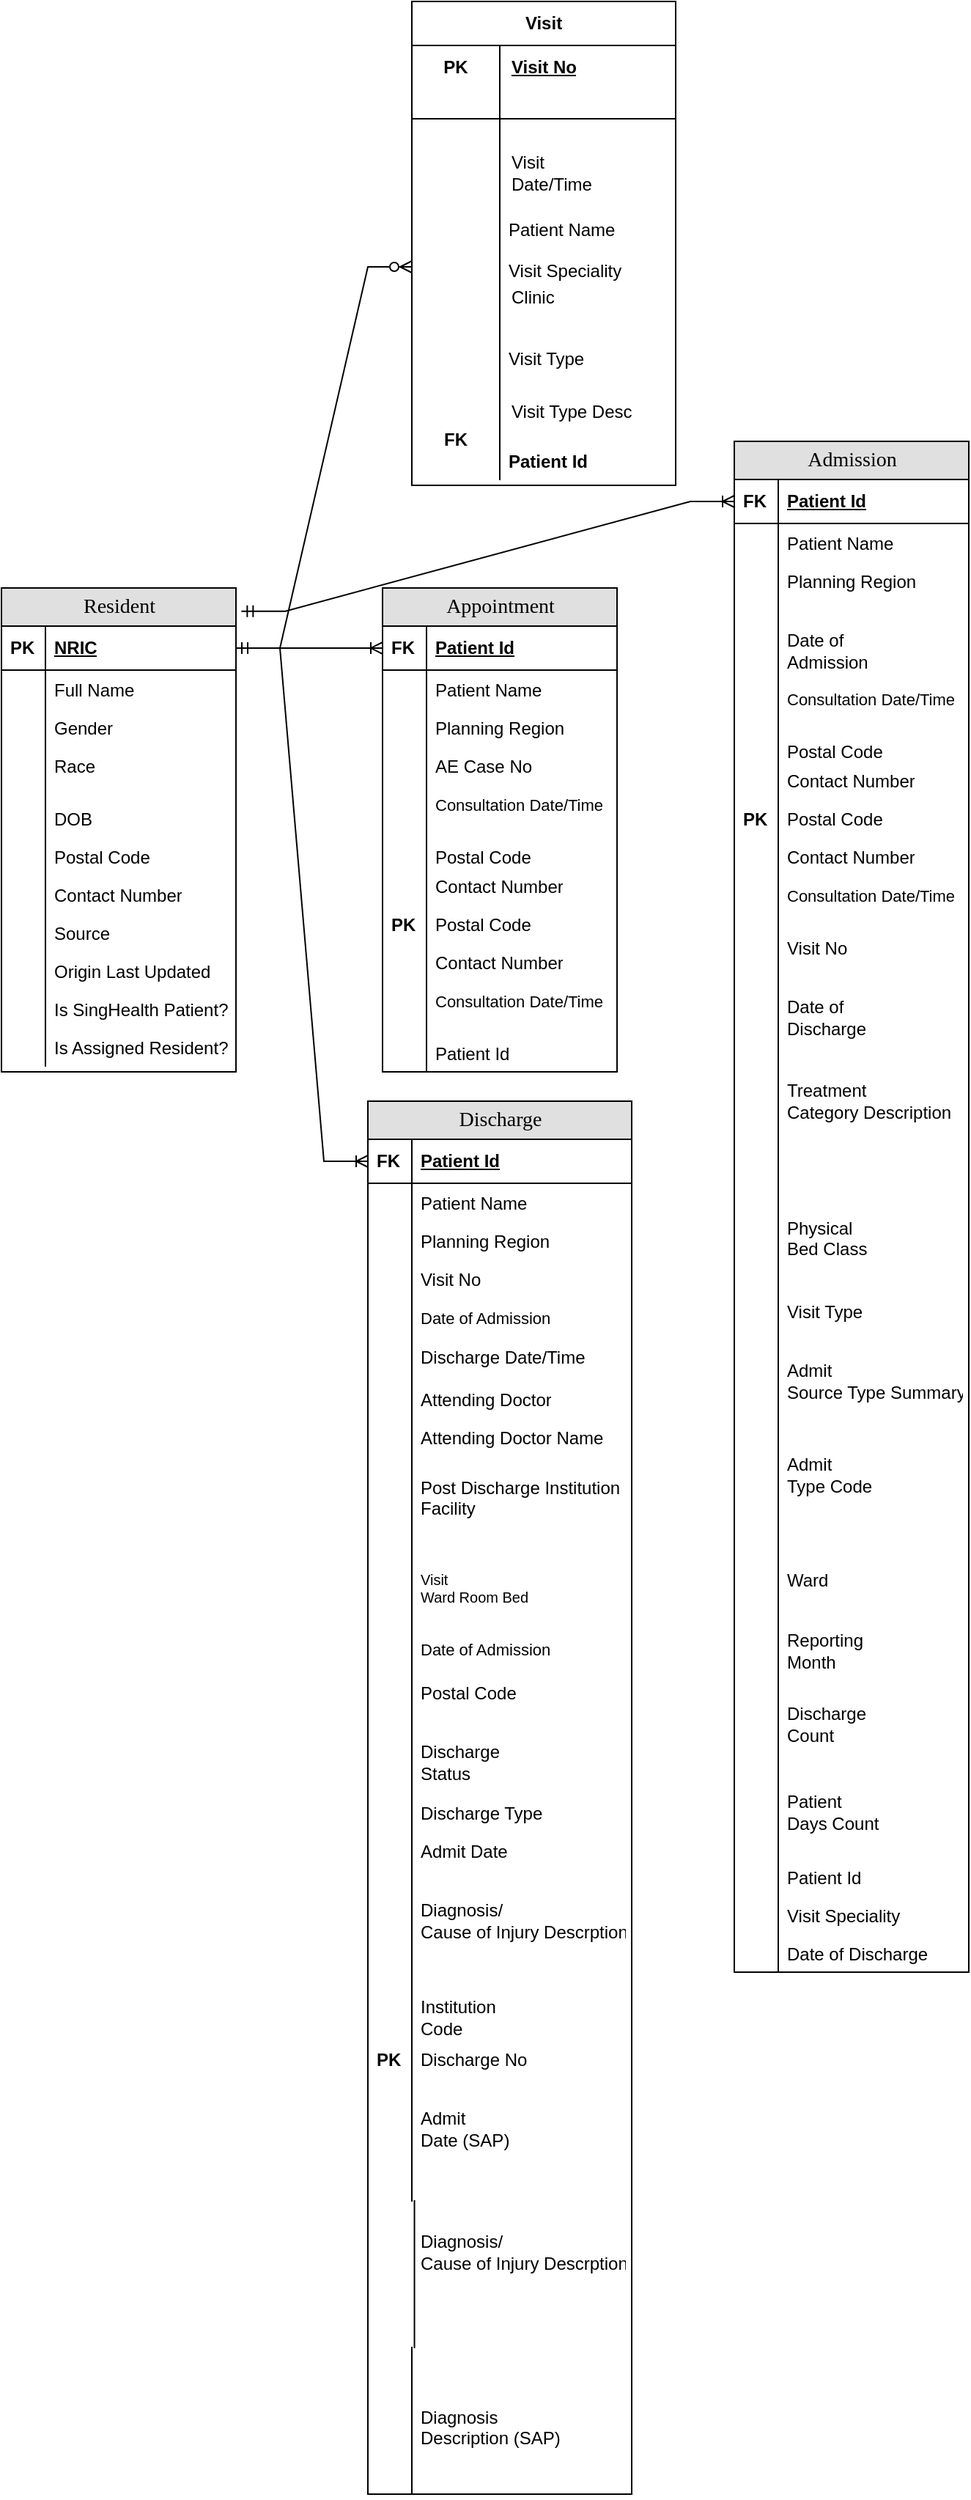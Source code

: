 <mxfile version="21.6.8" type="github">
  <diagram name="Page-1" id="e56a1550-8fbb-45ad-956c-1786394a9013">
    <mxGraphModel dx="739" dy="1280" grid="1" gridSize="10" guides="1" tooltips="1" connect="1" arrows="1" fold="1" page="1" pageScale="1" pageWidth="1100" pageHeight="850" background="none" math="0" shadow="0">
      <root>
        <object label="" Country="" id="0">
          <mxCell />
        </object>
        <mxCell id="1" parent="0" />
        <mxCell id="2e49270ec7c68f3f-80" value="Resident" style="swimlane;html=1;fontStyle=0;childLayout=stackLayout;horizontal=1;startSize=26;fillColor=#e0e0e0;horizontalStack=0;resizeParent=1;resizeLast=0;collapsible=1;marginBottom=0;swimlaneFillColor=#ffffff;align=center;rounded=0;shadow=0;comic=0;labelBackgroundColor=none;strokeWidth=1;fontFamily=Verdana;fontSize=14" parent="1" vertex="1">
          <mxGeometry x="30" y="350" width="160" height="330" as="geometry" />
        </mxCell>
        <object label="NRIC" id="2e49270ec7c68f3f-81">
          <mxCell style="shape=partialRectangle;top=0;left=0;right=0;bottom=1;html=1;align=left;verticalAlign=middle;fillColor=none;spacingLeft=34;spacingRight=4;whiteSpace=wrap;overflow=hidden;rotatable=0;points=[[0,0.5],[1,0.5]];portConstraint=eastwest;dropTarget=0;fontStyle=5;" parent="2e49270ec7c68f3f-80" vertex="1">
            <mxGeometry y="26" width="160" height="30" as="geometry" />
          </mxCell>
        </object>
        <mxCell id="2e49270ec7c68f3f-82" value="&lt;b&gt;PK&lt;/b&gt;" style="shape=partialRectangle;top=0;left=0;bottom=0;html=1;fillColor=none;align=left;verticalAlign=middle;spacingLeft=4;spacingRight=4;whiteSpace=wrap;overflow=hidden;rotatable=0;points=[];portConstraint=eastwest;part=1;" parent="2e49270ec7c68f3f-81" vertex="1" connectable="0">
          <mxGeometry width="30" height="30" as="geometry" />
        </mxCell>
        <mxCell id="2e49270ec7c68f3f-83" value="Full Name" style="shape=partialRectangle;top=0;left=0;right=0;bottom=0;html=1;align=left;verticalAlign=top;fillColor=none;spacingLeft=34;spacingRight=4;whiteSpace=wrap;overflow=hidden;rotatable=0;points=[[0,0.5],[1,0.5]];portConstraint=eastwest;dropTarget=0;" parent="2e49270ec7c68f3f-80" vertex="1">
          <mxGeometry y="56" width="160" height="26" as="geometry" />
        </mxCell>
        <mxCell id="2e49270ec7c68f3f-84" value="" style="shape=partialRectangle;top=0;left=0;bottom=0;html=1;fillColor=none;align=left;verticalAlign=top;spacingLeft=4;spacingRight=4;whiteSpace=wrap;overflow=hidden;rotatable=0;points=[];portConstraint=eastwest;part=1;" parent="2e49270ec7c68f3f-83" vertex="1" connectable="0">
          <mxGeometry width="30" height="26" as="geometry" />
        </mxCell>
        <mxCell id="2e49270ec7c68f3f-85" value="Gender" style="shape=partialRectangle;top=0;left=0;right=0;bottom=0;html=1;align=left;verticalAlign=top;fillColor=none;spacingLeft=34;spacingRight=4;whiteSpace=wrap;overflow=hidden;rotatable=0;points=[[0,0.5],[1,0.5]];portConstraint=eastwest;dropTarget=0;" parent="2e49270ec7c68f3f-80" vertex="1">
          <mxGeometry y="82" width="160" height="26" as="geometry" />
        </mxCell>
        <mxCell id="2e49270ec7c68f3f-86" value="" style="shape=partialRectangle;top=0;left=0;bottom=0;html=1;fillColor=none;align=left;verticalAlign=top;spacingLeft=4;spacingRight=4;whiteSpace=wrap;overflow=hidden;rotatable=0;points=[];portConstraint=eastwest;part=1;" parent="2e49270ec7c68f3f-85" vertex="1" connectable="0">
          <mxGeometry width="30" height="26" as="geometry" />
        </mxCell>
        <object label="Race&lt;br&gt;" NRIC="" id="2e49270ec7c68f3f-87">
          <mxCell style="shape=partialRectangle;top=0;left=0;right=0;bottom=0;html=1;align=left;verticalAlign=top;fillColor=none;spacingLeft=34;spacingRight=4;whiteSpace=wrap;overflow=hidden;rotatable=0;points=[[0,0.5],[1,0.5]];portConstraint=eastwest;dropTarget=0;" parent="2e49270ec7c68f3f-80" vertex="1">
            <mxGeometry y="108" width="160" height="26" as="geometry" />
          </mxCell>
        </object>
        <mxCell id="2e49270ec7c68f3f-88" value="" style="shape=partialRectangle;top=0;left=0;bottom=0;html=1;fillColor=none;align=left;verticalAlign=top;spacingLeft=4;spacingRight=4;whiteSpace=wrap;overflow=hidden;rotatable=0;points=[];portConstraint=eastwest;part=1;" parent="2e49270ec7c68f3f-87" vertex="1" connectable="0">
          <mxGeometry width="30" height="26" as="geometry" />
        </mxCell>
        <mxCell id="2e49270ec7c68f3f-89" value="" style="shape=partialRectangle;top=0;left=0;right=0;bottom=0;html=1;align=left;verticalAlign=top;fillColor=none;spacingLeft=34;spacingRight=4;whiteSpace=wrap;overflow=hidden;rotatable=0;points=[[0,0.5],[1,0.5]];portConstraint=eastwest;dropTarget=0;" parent="2e49270ec7c68f3f-80" vertex="1">
          <mxGeometry y="134" width="160" height="10" as="geometry" />
        </mxCell>
        <mxCell id="2e49270ec7c68f3f-90" value="" style="shape=partialRectangle;top=0;left=0;bottom=0;html=1;fillColor=none;align=left;verticalAlign=top;spacingLeft=4;spacingRight=4;whiteSpace=wrap;overflow=hidden;rotatable=0;points=[];portConstraint=eastwest;part=1;" parent="2e49270ec7c68f3f-89" vertex="1" connectable="0">
          <mxGeometry width="30" height="10" as="geometry" />
        </mxCell>
        <mxCell id="mO2ZwVABica-r8AVi01O-3" value="DOB" style="shape=partialRectangle;top=0;left=0;right=0;bottom=0;html=1;align=left;verticalAlign=top;fillColor=none;spacingLeft=34;spacingRight=4;whiteSpace=wrap;overflow=hidden;rotatable=0;points=[[0,0.5],[1,0.5]];portConstraint=eastwest;dropTarget=0;" vertex="1" parent="2e49270ec7c68f3f-80">
          <mxGeometry y="144" width="160" height="26" as="geometry" />
        </mxCell>
        <mxCell id="mO2ZwVABica-r8AVi01O-4" value="" style="shape=partialRectangle;top=0;left=0;bottom=0;html=1;fillColor=none;align=left;verticalAlign=top;spacingLeft=4;spacingRight=4;whiteSpace=wrap;overflow=hidden;rotatable=0;points=[];portConstraint=eastwest;part=1;" vertex="1" connectable="0" parent="mO2ZwVABica-r8AVi01O-3">
          <mxGeometry width="30" height="26" as="geometry" />
        </mxCell>
        <mxCell id="mO2ZwVABica-r8AVi01O-5" value="Postal Code" style="shape=partialRectangle;top=0;left=0;right=0;bottom=0;html=1;align=left;verticalAlign=top;fillColor=none;spacingLeft=34;spacingRight=4;whiteSpace=wrap;overflow=hidden;rotatable=0;points=[[0,0.5],[1,0.5]];portConstraint=eastwest;dropTarget=0;" vertex="1" parent="2e49270ec7c68f3f-80">
          <mxGeometry y="170" width="160" height="26" as="geometry" />
        </mxCell>
        <mxCell id="mO2ZwVABica-r8AVi01O-6" value="" style="shape=partialRectangle;top=0;left=0;bottom=0;html=1;fillColor=none;align=left;verticalAlign=top;spacingLeft=4;spacingRight=4;whiteSpace=wrap;overflow=hidden;rotatable=0;points=[];portConstraint=eastwest;part=1;" vertex="1" connectable="0" parent="mO2ZwVABica-r8AVi01O-5">
          <mxGeometry width="30" height="26" as="geometry" />
        </mxCell>
        <mxCell id="mO2ZwVABica-r8AVi01O-7" value="Contact Number" style="shape=partialRectangle;top=0;left=0;right=0;bottom=0;html=1;align=left;verticalAlign=top;fillColor=none;spacingLeft=34;spacingRight=4;whiteSpace=wrap;overflow=hidden;rotatable=0;points=[[0,0.5],[1,0.5]];portConstraint=eastwest;dropTarget=0;" vertex="1" parent="2e49270ec7c68f3f-80">
          <mxGeometry y="196" width="160" height="26" as="geometry" />
        </mxCell>
        <mxCell id="mO2ZwVABica-r8AVi01O-8" value="" style="shape=partialRectangle;top=0;left=0;bottom=0;html=1;fillColor=none;align=left;verticalAlign=top;spacingLeft=4;spacingRight=4;whiteSpace=wrap;overflow=hidden;rotatable=0;points=[];portConstraint=eastwest;part=1;" vertex="1" connectable="0" parent="mO2ZwVABica-r8AVi01O-7">
          <mxGeometry width="30" height="26" as="geometry" />
        </mxCell>
        <object label="Source" NRIC="" id="mO2ZwVABica-r8AVi01O-293">
          <mxCell style="shape=partialRectangle;top=0;left=0;right=0;bottom=0;html=1;align=left;verticalAlign=top;fillColor=none;spacingLeft=34;spacingRight=4;whiteSpace=wrap;overflow=hidden;rotatable=0;points=[[0,0.5],[1,0.5]];portConstraint=eastwest;dropTarget=0;" vertex="1" parent="2e49270ec7c68f3f-80">
            <mxGeometry y="222" width="160" height="26" as="geometry" />
          </mxCell>
        </object>
        <mxCell id="mO2ZwVABica-r8AVi01O-294" value="" style="shape=partialRectangle;top=0;left=0;bottom=0;html=1;fillColor=none;align=left;verticalAlign=top;spacingLeft=4;spacingRight=4;whiteSpace=wrap;overflow=hidden;rotatable=0;points=[];portConstraint=eastwest;part=1;" vertex="1" connectable="0" parent="mO2ZwVABica-r8AVi01O-293">
          <mxGeometry width="30" height="26" as="geometry" />
        </mxCell>
        <object label="Origin Last Updated" NRIC="" id="mO2ZwVABica-r8AVi01O-295">
          <mxCell style="shape=partialRectangle;top=0;left=0;right=0;bottom=0;html=1;align=left;verticalAlign=top;fillColor=none;spacingLeft=34;spacingRight=4;whiteSpace=wrap;overflow=hidden;rotatable=0;points=[[0,0.5],[1,0.5]];portConstraint=eastwest;dropTarget=0;" vertex="1" parent="2e49270ec7c68f3f-80">
            <mxGeometry y="248" width="160" height="26" as="geometry" />
          </mxCell>
        </object>
        <mxCell id="mO2ZwVABica-r8AVi01O-296" value="" style="shape=partialRectangle;top=0;left=0;bottom=0;html=1;fillColor=none;align=left;verticalAlign=top;spacingLeft=4;spacingRight=4;whiteSpace=wrap;overflow=hidden;rotatable=0;points=[];portConstraint=eastwest;part=1;" vertex="1" connectable="0" parent="mO2ZwVABica-r8AVi01O-295">
          <mxGeometry width="30" height="26" as="geometry" />
        </mxCell>
        <object label="Is SingHealth Patient?" NRIC="" id="mO2ZwVABica-r8AVi01O-297">
          <mxCell style="shape=partialRectangle;top=0;left=0;right=0;bottom=0;html=1;align=left;verticalAlign=top;fillColor=none;spacingLeft=34;spacingRight=4;whiteSpace=wrap;overflow=hidden;rotatable=0;points=[[0,0.5],[1,0.5]];portConstraint=eastwest;dropTarget=0;" vertex="1" parent="2e49270ec7c68f3f-80">
            <mxGeometry y="274" width="160" height="26" as="geometry" />
          </mxCell>
        </object>
        <mxCell id="mO2ZwVABica-r8AVi01O-298" value="" style="shape=partialRectangle;top=0;left=0;bottom=0;html=1;fillColor=none;align=left;verticalAlign=top;spacingLeft=4;spacingRight=4;whiteSpace=wrap;overflow=hidden;rotatable=0;points=[];portConstraint=eastwest;part=1;" vertex="1" connectable="0" parent="mO2ZwVABica-r8AVi01O-297">
          <mxGeometry width="30" height="26" as="geometry" />
        </mxCell>
        <object label="Is Assigned Resident?" NRIC="" id="mO2ZwVABica-r8AVi01O-299">
          <mxCell style="shape=partialRectangle;top=0;left=0;right=0;bottom=0;html=1;align=left;verticalAlign=top;fillColor=none;spacingLeft=34;spacingRight=4;whiteSpace=wrap;overflow=hidden;rotatable=0;points=[[0,0.5],[1,0.5]];portConstraint=eastwest;dropTarget=0;" vertex="1" parent="2e49270ec7c68f3f-80">
            <mxGeometry y="300" width="160" height="26" as="geometry" />
          </mxCell>
        </object>
        <mxCell id="mO2ZwVABica-r8AVi01O-300" value="" style="shape=partialRectangle;top=0;left=0;bottom=0;html=1;fillColor=none;align=left;verticalAlign=top;spacingLeft=4;spacingRight=4;whiteSpace=wrap;overflow=hidden;rotatable=0;points=[];portConstraint=eastwest;part=1;" vertex="1" connectable="0" parent="mO2ZwVABica-r8AVi01O-299">
          <mxGeometry width="30" height="26" as="geometry" />
        </mxCell>
        <mxCell id="mO2ZwVABica-r8AVi01O-9" value="Appointment" style="swimlane;html=1;fontStyle=0;childLayout=stackLayout;horizontal=1;startSize=26;fillColor=#e0e0e0;horizontalStack=0;resizeParent=1;resizeLast=0;collapsible=1;marginBottom=0;swimlaneFillColor=#ffffff;align=center;rounded=0;shadow=0;comic=0;labelBackgroundColor=none;strokeWidth=1;fontFamily=Verdana;fontSize=14" vertex="1" parent="1">
          <mxGeometry x="290" y="350" width="160" height="330" as="geometry" />
        </mxCell>
        <object label="Patient Id" id="mO2ZwVABica-r8AVi01O-10">
          <mxCell style="shape=partialRectangle;top=0;left=0;right=0;bottom=1;html=1;align=left;verticalAlign=middle;fillColor=none;spacingLeft=34;spacingRight=4;whiteSpace=wrap;overflow=hidden;rotatable=0;points=[[0,0.5],[1,0.5]];portConstraint=eastwest;dropTarget=0;fontStyle=5;" vertex="1" parent="mO2ZwVABica-r8AVi01O-9">
            <mxGeometry y="26" width="160" height="30" as="geometry" />
          </mxCell>
        </object>
        <mxCell id="mO2ZwVABica-r8AVi01O-11" value="&lt;b&gt;FK&lt;/b&gt;" style="shape=partialRectangle;top=0;left=0;bottom=0;html=1;fillColor=none;align=left;verticalAlign=middle;spacingLeft=4;spacingRight=4;whiteSpace=wrap;overflow=hidden;rotatable=0;points=[];portConstraint=eastwest;part=1;" vertex="1" connectable="0" parent="mO2ZwVABica-r8AVi01O-10">
          <mxGeometry width="30" height="30" as="geometry" />
        </mxCell>
        <mxCell id="mO2ZwVABica-r8AVi01O-12" value="Patient Name" style="shape=partialRectangle;top=0;left=0;right=0;bottom=0;html=1;align=left;verticalAlign=top;fillColor=none;spacingLeft=34;spacingRight=4;whiteSpace=wrap;overflow=hidden;rotatable=0;points=[[0,0.5],[1,0.5]];portConstraint=eastwest;dropTarget=0;" vertex="1" parent="mO2ZwVABica-r8AVi01O-9">
          <mxGeometry y="56" width="160" height="26" as="geometry" />
        </mxCell>
        <mxCell id="mO2ZwVABica-r8AVi01O-13" value="" style="shape=partialRectangle;top=0;left=0;bottom=0;html=1;fillColor=none;align=left;verticalAlign=top;spacingLeft=4;spacingRight=4;whiteSpace=wrap;overflow=hidden;rotatable=0;points=[];portConstraint=eastwest;part=1;" vertex="1" connectable="0" parent="mO2ZwVABica-r8AVi01O-12">
          <mxGeometry width="30" height="26" as="geometry" />
        </mxCell>
        <mxCell id="mO2ZwVABica-r8AVi01O-14" value="Planning Region" style="shape=partialRectangle;top=0;left=0;right=0;bottom=0;html=1;align=left;verticalAlign=top;fillColor=none;spacingLeft=34;spacingRight=4;whiteSpace=wrap;overflow=hidden;rotatable=0;points=[[0,0.5],[1,0.5]];portConstraint=eastwest;dropTarget=0;" vertex="1" parent="mO2ZwVABica-r8AVi01O-9">
          <mxGeometry y="82" width="160" height="26" as="geometry" />
        </mxCell>
        <mxCell id="mO2ZwVABica-r8AVi01O-15" value="" style="shape=partialRectangle;top=0;left=0;bottom=0;html=1;fillColor=none;align=left;verticalAlign=top;spacingLeft=4;spacingRight=4;whiteSpace=wrap;overflow=hidden;rotatable=0;points=[];portConstraint=eastwest;part=1;" vertex="1" connectable="0" parent="mO2ZwVABica-r8AVi01O-14">
          <mxGeometry width="30" height="26" as="geometry" />
        </mxCell>
        <object label="AE Case No" NRIC="" id="mO2ZwVABica-r8AVi01O-16">
          <mxCell style="shape=partialRectangle;top=0;left=0;right=0;bottom=0;html=1;align=left;verticalAlign=top;fillColor=none;spacingLeft=34;spacingRight=4;whiteSpace=wrap;overflow=hidden;rotatable=0;points=[[0,0.5],[1,0.5]];portConstraint=eastwest;dropTarget=0;" vertex="1" parent="mO2ZwVABica-r8AVi01O-9">
            <mxGeometry y="108" width="160" height="26" as="geometry" />
          </mxCell>
        </object>
        <mxCell id="mO2ZwVABica-r8AVi01O-17" value="" style="shape=partialRectangle;top=0;left=0;bottom=0;html=1;fillColor=none;align=left;verticalAlign=top;spacingLeft=4;spacingRight=4;whiteSpace=wrap;overflow=hidden;rotatable=0;points=[];portConstraint=eastwest;part=1;" vertex="1" connectable="0" parent="mO2ZwVABica-r8AVi01O-16">
          <mxGeometry width="30" height="26" as="geometry" />
        </mxCell>
        <mxCell id="mO2ZwVABica-r8AVi01O-20" value="&lt;font style=&quot;font-size: 11px;&quot;&gt;Consultation Date/Time&lt;/font&gt;" style="shape=partialRectangle;top=0;left=0;right=0;bottom=0;html=1;align=left;verticalAlign=top;fillColor=none;spacingLeft=34;spacingRight=4;whiteSpace=wrap;overflow=hidden;rotatable=0;points=[[0,0.5],[1,0.5]];portConstraint=eastwest;dropTarget=0;" vertex="1" parent="mO2ZwVABica-r8AVi01O-9">
          <mxGeometry y="134" width="160" height="36" as="geometry" />
        </mxCell>
        <mxCell id="mO2ZwVABica-r8AVi01O-21" value="" style="shape=partialRectangle;top=0;left=0;bottom=0;html=1;fillColor=none;align=left;verticalAlign=top;spacingLeft=4;spacingRight=4;whiteSpace=wrap;overflow=hidden;rotatable=0;points=[];portConstraint=eastwest;part=1;" vertex="1" connectable="0" parent="mO2ZwVABica-r8AVi01O-20">
          <mxGeometry width="30" height="36" as="geometry" />
        </mxCell>
        <mxCell id="mO2ZwVABica-r8AVi01O-22" value="Postal Code" style="shape=partialRectangle;top=0;left=0;right=0;bottom=0;html=1;align=left;verticalAlign=top;fillColor=none;spacingLeft=34;spacingRight=4;whiteSpace=wrap;overflow=hidden;rotatable=0;points=[[0,0.5],[1,0.5]];portConstraint=eastwest;dropTarget=0;" vertex="1" parent="mO2ZwVABica-r8AVi01O-9">
          <mxGeometry y="170" width="160" height="20" as="geometry" />
        </mxCell>
        <mxCell id="mO2ZwVABica-r8AVi01O-23" value="" style="shape=partialRectangle;top=0;left=0;bottom=0;html=1;fillColor=none;align=left;verticalAlign=top;spacingLeft=4;spacingRight=4;whiteSpace=wrap;overflow=hidden;rotatable=0;points=[];portConstraint=eastwest;part=1;" vertex="1" connectable="0" parent="mO2ZwVABica-r8AVi01O-22">
          <mxGeometry width="30" height="20.0" as="geometry" />
        </mxCell>
        <mxCell id="mO2ZwVABica-r8AVi01O-24" value="Contact Number" style="shape=partialRectangle;top=0;left=0;right=0;bottom=0;html=1;align=left;verticalAlign=top;fillColor=none;spacingLeft=34;spacingRight=4;whiteSpace=wrap;overflow=hidden;rotatable=0;points=[[0,0.5],[1,0.5]];portConstraint=eastwest;dropTarget=0;" vertex="1" parent="mO2ZwVABica-r8AVi01O-9">
          <mxGeometry y="190" width="160" height="26" as="geometry" />
        </mxCell>
        <mxCell id="mO2ZwVABica-r8AVi01O-25" value="" style="shape=partialRectangle;top=0;left=0;bottom=0;html=1;fillColor=none;align=left;verticalAlign=top;spacingLeft=4;spacingRight=4;whiteSpace=wrap;overflow=hidden;rotatable=0;points=[];portConstraint=eastwest;part=1;" vertex="1" connectable="0" parent="mO2ZwVABica-r8AVi01O-24">
          <mxGeometry width="30" height="26" as="geometry" />
        </mxCell>
        <mxCell id="mO2ZwVABica-r8AVi01O-32" value="Postal Code" style="shape=partialRectangle;top=0;left=0;right=0;bottom=0;html=1;align=left;verticalAlign=top;fillColor=none;spacingLeft=34;spacingRight=4;whiteSpace=wrap;overflow=hidden;rotatable=0;points=[[0,0.5],[1,0.5]];portConstraint=eastwest;dropTarget=0;" vertex="1" parent="mO2ZwVABica-r8AVi01O-9">
          <mxGeometry y="216" width="160" height="26" as="geometry" />
        </mxCell>
        <mxCell id="mO2ZwVABica-r8AVi01O-33" value="&lt;b&gt;PK&lt;/b&gt;" style="shape=partialRectangle;top=0;left=0;bottom=0;html=1;fillColor=none;align=left;verticalAlign=top;spacingLeft=4;spacingRight=4;whiteSpace=wrap;overflow=hidden;rotatable=0;points=[];portConstraint=eastwest;part=1;" vertex="1" connectable="0" parent="mO2ZwVABica-r8AVi01O-32">
          <mxGeometry width="30" height="26" as="geometry" />
        </mxCell>
        <mxCell id="mO2ZwVABica-r8AVi01O-34" value="Contact Number" style="shape=partialRectangle;top=0;left=0;right=0;bottom=0;html=1;align=left;verticalAlign=top;fillColor=none;spacingLeft=34;spacingRight=4;whiteSpace=wrap;overflow=hidden;rotatable=0;points=[[0,0.5],[1,0.5]];portConstraint=eastwest;dropTarget=0;" vertex="1" parent="mO2ZwVABica-r8AVi01O-9">
          <mxGeometry y="242" width="160" height="26" as="geometry" />
        </mxCell>
        <mxCell id="mO2ZwVABica-r8AVi01O-35" value="" style="shape=partialRectangle;top=0;left=0;bottom=0;html=1;fillColor=none;align=left;verticalAlign=top;spacingLeft=4;spacingRight=4;whiteSpace=wrap;overflow=hidden;rotatable=0;points=[];portConstraint=eastwest;part=1;" vertex="1" connectable="0" parent="mO2ZwVABica-r8AVi01O-34">
          <mxGeometry width="30" height="26" as="geometry" />
        </mxCell>
        <mxCell id="mO2ZwVABica-r8AVi01O-154" value="&lt;font style=&quot;font-size: 11px;&quot;&gt;Consultation Date/Time&lt;/font&gt;" style="shape=partialRectangle;top=0;left=0;right=0;bottom=0;html=1;align=left;verticalAlign=top;fillColor=none;spacingLeft=34;spacingRight=4;whiteSpace=wrap;overflow=hidden;rotatable=0;points=[[0,0.5],[1,0.5]];portConstraint=eastwest;dropTarget=0;" vertex="1" parent="mO2ZwVABica-r8AVi01O-9">
          <mxGeometry y="268" width="160" height="36" as="geometry" />
        </mxCell>
        <mxCell id="mO2ZwVABica-r8AVi01O-155" value="" style="shape=partialRectangle;top=0;left=0;bottom=0;html=1;fillColor=none;align=left;verticalAlign=top;spacingLeft=4;spacingRight=4;whiteSpace=wrap;overflow=hidden;rotatable=0;points=[];portConstraint=eastwest;part=1;" vertex="1" connectable="0" parent="mO2ZwVABica-r8AVi01O-154">
          <mxGeometry width="30" height="36" as="geometry" />
        </mxCell>
        <mxCell id="mO2ZwVABica-r8AVi01O-287" value="Patient Id" style="shape=partialRectangle;top=0;left=0;right=0;bottom=0;html=1;align=left;verticalAlign=top;fillColor=none;spacingLeft=34;spacingRight=4;whiteSpace=wrap;overflow=hidden;rotatable=0;points=[[0,0.5],[1,0.5]];portConstraint=eastwest;dropTarget=0;" vertex="1" parent="mO2ZwVABica-r8AVi01O-9">
          <mxGeometry y="304" width="160" height="26" as="geometry" />
        </mxCell>
        <mxCell id="mO2ZwVABica-r8AVi01O-288" value="" style="shape=partialRectangle;top=0;left=0;bottom=0;html=1;fillColor=none;align=left;verticalAlign=top;spacingLeft=4;spacingRight=4;whiteSpace=wrap;overflow=hidden;rotatable=0;points=[];portConstraint=eastwest;part=1;" vertex="1" connectable="0" parent="mO2ZwVABica-r8AVi01O-287">
          <mxGeometry width="30" height="26" as="geometry" />
        </mxCell>
        <mxCell id="mO2ZwVABica-r8AVi01O-36" value="Discharge" style="swimlane;html=1;fontStyle=0;childLayout=stackLayout;horizontal=1;startSize=26;fillColor=#e0e0e0;horizontalStack=0;resizeParent=1;resizeLast=0;collapsible=1;marginBottom=0;swimlaneFillColor=#ffffff;align=center;rounded=0;shadow=0;comic=0;labelBackgroundColor=none;strokeWidth=1;fontFamily=Verdana;fontSize=14" vertex="1" parent="1">
          <mxGeometry x="280" y="700" width="180" height="950" as="geometry" />
        </mxCell>
        <object label="Patient Id" id="mO2ZwVABica-r8AVi01O-37">
          <mxCell style="shape=partialRectangle;top=0;left=0;right=0;bottom=1;html=1;align=left;verticalAlign=middle;fillColor=none;spacingLeft=34;spacingRight=4;whiteSpace=wrap;overflow=hidden;rotatable=0;points=[[0,0.5],[1,0.5]];portConstraint=eastwest;dropTarget=0;fontStyle=5;" vertex="1" parent="mO2ZwVABica-r8AVi01O-36">
            <mxGeometry y="26" width="180" height="30" as="geometry" />
          </mxCell>
        </object>
        <mxCell id="mO2ZwVABica-r8AVi01O-38" value="&lt;b&gt;FK&lt;/b&gt;" style="shape=partialRectangle;top=0;left=0;bottom=0;html=1;fillColor=none;align=left;verticalAlign=middle;spacingLeft=4;spacingRight=4;whiteSpace=wrap;overflow=hidden;rotatable=0;points=[];portConstraint=eastwest;part=1;" vertex="1" connectable="0" parent="mO2ZwVABica-r8AVi01O-37">
          <mxGeometry width="30" height="30" as="geometry" />
        </mxCell>
        <mxCell id="mO2ZwVABica-r8AVi01O-39" value="Patient Name" style="shape=partialRectangle;top=0;left=0;right=0;bottom=0;html=1;align=left;verticalAlign=top;fillColor=none;spacingLeft=34;spacingRight=4;whiteSpace=wrap;overflow=hidden;rotatable=0;points=[[0,0.5],[1,0.5]];portConstraint=eastwest;dropTarget=0;" vertex="1" parent="mO2ZwVABica-r8AVi01O-36">
          <mxGeometry y="56" width="180" height="26" as="geometry" />
        </mxCell>
        <mxCell id="mO2ZwVABica-r8AVi01O-40" value="" style="shape=partialRectangle;top=0;left=0;bottom=0;html=1;fillColor=none;align=left;verticalAlign=top;spacingLeft=4;spacingRight=4;whiteSpace=wrap;overflow=hidden;rotatable=0;points=[];portConstraint=eastwest;part=1;" vertex="1" connectable="0" parent="mO2ZwVABica-r8AVi01O-39">
          <mxGeometry width="30" height="26" as="geometry" />
        </mxCell>
        <mxCell id="mO2ZwVABica-r8AVi01O-41" value="Planning Region" style="shape=partialRectangle;top=0;left=0;right=0;bottom=0;html=1;align=left;verticalAlign=top;fillColor=none;spacingLeft=34;spacingRight=4;whiteSpace=wrap;overflow=hidden;rotatable=0;points=[[0,0.5],[1,0.5]];portConstraint=eastwest;dropTarget=0;" vertex="1" parent="mO2ZwVABica-r8AVi01O-36">
          <mxGeometry y="82" width="180" height="26" as="geometry" />
        </mxCell>
        <mxCell id="mO2ZwVABica-r8AVi01O-42" value="" style="shape=partialRectangle;top=0;left=0;bottom=0;html=1;fillColor=none;align=left;verticalAlign=top;spacingLeft=4;spacingRight=4;whiteSpace=wrap;overflow=hidden;rotatable=0;points=[];portConstraint=eastwest;part=1;" vertex="1" connectable="0" parent="mO2ZwVABica-r8AVi01O-41">
          <mxGeometry width="30" height="26" as="geometry" />
        </mxCell>
        <object label="Visit No" NRIC="" id="mO2ZwVABica-r8AVi01O-43">
          <mxCell style="shape=partialRectangle;top=0;left=0;right=0;bottom=0;html=1;align=left;verticalAlign=top;fillColor=none;spacingLeft=34;spacingRight=4;whiteSpace=wrap;overflow=hidden;rotatable=0;points=[[0,0.5],[1,0.5]];portConstraint=eastwest;dropTarget=0;" vertex="1" parent="mO2ZwVABica-r8AVi01O-36">
            <mxGeometry y="108" width="180" height="26" as="geometry" />
          </mxCell>
        </object>
        <mxCell id="mO2ZwVABica-r8AVi01O-44" value="" style="shape=partialRectangle;top=0;left=0;bottom=0;html=1;fillColor=none;align=left;verticalAlign=top;spacingLeft=4;spacingRight=4;whiteSpace=wrap;overflow=hidden;rotatable=0;points=[];portConstraint=eastwest;part=1;" vertex="1" connectable="0" parent="mO2ZwVABica-r8AVi01O-43">
          <mxGeometry width="30" height="26" as="geometry" />
        </mxCell>
        <mxCell id="mO2ZwVABica-r8AVi01O-45" value="&lt;font style=&quot;font-size: 11px;&quot;&gt;Date of Admission&lt;/font&gt;" style="shape=partialRectangle;top=0;left=0;right=0;bottom=0;html=1;align=left;verticalAlign=top;fillColor=none;spacingLeft=34;spacingRight=4;whiteSpace=wrap;overflow=hidden;rotatable=0;points=[[0,0.5],[1,0.5]];portConstraint=eastwest;dropTarget=0;" vertex="1" parent="mO2ZwVABica-r8AVi01O-36">
          <mxGeometry y="134" width="180" height="26" as="geometry" />
        </mxCell>
        <mxCell id="mO2ZwVABica-r8AVi01O-46" value="" style="shape=partialRectangle;top=0;left=0;bottom=0;html=1;fillColor=none;align=left;verticalAlign=top;spacingLeft=4;spacingRight=4;whiteSpace=wrap;overflow=hidden;rotatable=0;points=[];portConstraint=eastwest;part=1;" vertex="1" connectable="0" parent="mO2ZwVABica-r8AVi01O-45">
          <mxGeometry width="30" height="26" as="geometry" />
        </mxCell>
        <mxCell id="mO2ZwVABica-r8AVi01O-47" value="Discharge Date/Time" style="shape=partialRectangle;top=0;left=0;right=0;bottom=0;html=1;align=left;verticalAlign=middle;fillColor=none;spacingLeft=34;spacingRight=4;whiteSpace=wrap;overflow=hidden;rotatable=0;points=[[0,0.5],[1,0.5]];portConstraint=eastwest;dropTarget=0;" vertex="1" parent="mO2ZwVABica-r8AVi01O-36">
          <mxGeometry y="160" width="180" height="30" as="geometry" />
        </mxCell>
        <mxCell id="mO2ZwVABica-r8AVi01O-48" value="" style="shape=partialRectangle;top=0;left=0;bottom=0;html=1;fillColor=none;align=left;verticalAlign=top;spacingLeft=4;spacingRight=4;whiteSpace=wrap;overflow=hidden;rotatable=0;points=[];portConstraint=eastwest;part=1;" vertex="1" connectable="0" parent="mO2ZwVABica-r8AVi01O-47">
          <mxGeometry width="30" height="30" as="geometry" />
        </mxCell>
        <mxCell id="mO2ZwVABica-r8AVi01O-49" value="Attending Doctor" style="shape=partialRectangle;top=0;left=0;right=0;bottom=0;html=1;align=left;verticalAlign=top;fillColor=none;spacingLeft=34;spacingRight=4;whiteSpace=wrap;overflow=hidden;rotatable=0;points=[[0,0.5],[1,0.5]];portConstraint=eastwest;dropTarget=0;" vertex="1" parent="mO2ZwVABica-r8AVi01O-36">
          <mxGeometry y="190" width="180" height="26" as="geometry" />
        </mxCell>
        <mxCell id="mO2ZwVABica-r8AVi01O-50" value="" style="shape=partialRectangle;top=0;left=0;bottom=0;html=1;fillColor=none;align=left;verticalAlign=top;spacingLeft=4;spacingRight=4;whiteSpace=wrap;overflow=hidden;rotatable=0;points=[];portConstraint=eastwest;part=1;" vertex="1" connectable="0" parent="mO2ZwVABica-r8AVi01O-49">
          <mxGeometry width="30" height="26" as="geometry" />
        </mxCell>
        <mxCell id="mO2ZwVABica-r8AVi01O-53" value="Attending Doctor Name" style="shape=partialRectangle;top=0;left=0;right=0;bottom=0;html=1;align=left;verticalAlign=top;fillColor=none;spacingLeft=34;spacingRight=4;whiteSpace=wrap;overflow=hidden;rotatable=0;points=[[0,0.5],[1,0.5]];portConstraint=eastwest;dropTarget=0;" vertex="1" parent="mO2ZwVABica-r8AVi01O-36">
          <mxGeometry y="216" width="180" height="34" as="geometry" />
        </mxCell>
        <mxCell id="mO2ZwVABica-r8AVi01O-54" value="" style="shape=partialRectangle;top=0;left=0;bottom=0;html=1;fillColor=none;align=left;verticalAlign=top;spacingLeft=4;spacingRight=4;whiteSpace=wrap;overflow=hidden;rotatable=0;points=[];portConstraint=eastwest;part=1;" vertex="1" connectable="0" parent="mO2ZwVABica-r8AVi01O-53">
          <mxGeometry width="30" height="34" as="geometry" />
        </mxCell>
        <mxCell id="mO2ZwVABica-r8AVi01O-51" value="Post Discharge Institution Facility" style="shape=partialRectangle;top=0;left=0;right=0;bottom=0;html=1;align=left;verticalAlign=top;fillColor=none;spacingLeft=34;spacingRight=4;whiteSpace=wrap;overflow=hidden;rotatable=0;points=[[0,0.5],[1,0.5]];portConstraint=eastwest;dropTarget=0;" vertex="1" parent="mO2ZwVABica-r8AVi01O-36">
          <mxGeometry y="250" width="180" height="50" as="geometry" />
        </mxCell>
        <mxCell id="mO2ZwVABica-r8AVi01O-52" value="" style="shape=partialRectangle;top=0;left=0;bottom=0;html=1;fillColor=none;align=left;verticalAlign=top;spacingLeft=4;spacingRight=4;whiteSpace=wrap;overflow=hidden;rotatable=0;points=[];portConstraint=eastwest;part=1;" vertex="1" connectable="0" parent="mO2ZwVABica-r8AVi01O-51">
          <mxGeometry width="30" height="50" as="geometry" />
        </mxCell>
        <mxCell id="mO2ZwVABica-r8AVi01O-55" value="&lt;font style=&quot;font-size: 10px;&quot;&gt;&lt;br&gt;&lt;/font&gt;&lt;table style=&quot;width: 179pt; font-size: 10px;&quot; width=&quot;238&quot; cellspacing=&quot;0&quot; cellpadding=&quot;0&quot; border=&quot;0&quot;&gt;&lt;tbody&gt;&lt;tr style=&quot;height:14.5pt&quot; height=&quot;19&quot;&gt;  &lt;td style=&quot;height:14.5pt;width:179pt&quot; width=&quot;238&quot; class=&quot;xl65&quot; height=&quot;19&quot;&gt;&lt;font style=&quot;font-size: 10px;&quot;&gt;Visit&lt;br&gt;  Ward Room Bed&lt;/font&gt;&lt;/td&gt;&lt;/tr&gt;&lt;/tbody&gt;&lt;/table&gt;" style="shape=partialRectangle;top=0;left=0;right=0;bottom=0;html=1;align=left;verticalAlign=top;fillColor=none;spacingLeft=34;spacingRight=4;whiteSpace=wrap;overflow=hidden;rotatable=0;points=[[0,0.5],[1,0.5]];portConstraint=eastwest;dropTarget=0;" vertex="1" parent="mO2ZwVABica-r8AVi01O-36">
          <mxGeometry y="300" width="180" height="60" as="geometry" />
        </mxCell>
        <mxCell id="mO2ZwVABica-r8AVi01O-56" value="" style="shape=partialRectangle;top=0;left=0;bottom=0;html=1;fillColor=none;align=left;verticalAlign=top;spacingLeft=4;spacingRight=4;whiteSpace=wrap;overflow=hidden;rotatable=0;points=[];portConstraint=eastwest;part=1;" vertex="1" connectable="0" parent="mO2ZwVABica-r8AVi01O-55">
          <mxGeometry width="30" height="60" as="geometry" />
        </mxCell>
        <mxCell id="mO2ZwVABica-r8AVi01O-57" value="&lt;font style=&quot;font-size: 11px;&quot;&gt;Date of Admission&lt;/font&gt;" style="shape=partialRectangle;top=0;left=0;right=0;bottom=0;html=1;align=left;verticalAlign=top;fillColor=none;spacingLeft=34;spacingRight=4;whiteSpace=wrap;overflow=hidden;rotatable=0;points=[[0,0.5],[1,0.5]];portConstraint=eastwest;dropTarget=0;" vertex="1" parent="mO2ZwVABica-r8AVi01O-36">
          <mxGeometry y="360" width="180" height="30" as="geometry" />
        </mxCell>
        <mxCell id="mO2ZwVABica-r8AVi01O-58" value="" style="shape=partialRectangle;top=0;left=0;bottom=0;html=1;fillColor=none;align=left;verticalAlign=top;spacingLeft=4;spacingRight=4;whiteSpace=wrap;overflow=hidden;rotatable=0;points=[];portConstraint=eastwest;part=1;" vertex="1" connectable="0" parent="mO2ZwVABica-r8AVi01O-57">
          <mxGeometry width="30" height="30" as="geometry" />
        </mxCell>
        <mxCell id="mO2ZwVABica-r8AVi01O-149" value="Postal Code" style="shape=partialRectangle;top=0;left=0;right=0;bottom=0;html=1;align=left;verticalAlign=top;fillColor=none;spacingLeft=34;spacingRight=4;whiteSpace=wrap;overflow=hidden;rotatable=0;points=[[0,0.5],[1,0.5]];portConstraint=eastwest;dropTarget=0;" vertex="1" parent="mO2ZwVABica-r8AVi01O-36">
          <mxGeometry y="390" width="180" height="26" as="geometry" />
        </mxCell>
        <mxCell id="mO2ZwVABica-r8AVi01O-150" value="" style="shape=partialRectangle;top=0;left=0;bottom=0;html=1;fillColor=none;align=left;verticalAlign=top;spacingLeft=4;spacingRight=4;whiteSpace=wrap;overflow=hidden;rotatable=0;points=[];portConstraint=eastwest;part=1;" vertex="1" connectable="0" parent="mO2ZwVABica-r8AVi01O-149">
          <mxGeometry width="30" height="26" as="geometry" />
        </mxCell>
        <mxCell id="mO2ZwVABica-r8AVi01O-152" value="&lt;table style=&quot;border-collapse:&lt;br/&gt; collapse;width:179pt&quot; width=&quot;238&quot; cellspacing=&quot;0&quot; cellpadding=&quot;0&quot; border=&quot;0&quot;&gt;&lt;tbody&gt;&lt;tr style=&quot;height:14.5pt&quot; height=&quot;19&quot;&gt;&lt;br/&gt;  &lt;td style=&quot;height:14.5pt;width:179pt&quot; width=&quot;238&quot; class=&quot;xl65&quot; height=&quot;19&quot;&gt;Discharge&lt;br/&gt;  Status&lt;/td&gt;&lt;/tr&gt;&lt;/tbody&gt;&lt;/table&gt;" style="shape=partialRectangle;top=0;left=0;right=0;bottom=0;html=1;align=left;verticalAlign=top;fillColor=none;spacingLeft=34;spacingRight=4;whiteSpace=wrap;overflow=hidden;rotatable=0;points=[[0,0.5],[1,0.5]];portConstraint=eastwest;dropTarget=0;" vertex="1" parent="mO2ZwVABica-r8AVi01O-36">
          <mxGeometry y="416" width="180" height="56" as="geometry" />
        </mxCell>
        <mxCell id="mO2ZwVABica-r8AVi01O-153" value="" style="shape=partialRectangle;top=0;left=0;bottom=0;html=1;fillColor=none;align=left;verticalAlign=top;spacingLeft=4;spacingRight=4;whiteSpace=wrap;overflow=hidden;rotatable=0;points=[];portConstraint=eastwest;part=1;" vertex="1" connectable="0" parent="mO2ZwVABica-r8AVi01O-152">
          <mxGeometry width="30" height="56" as="geometry" />
        </mxCell>
        <mxCell id="mO2ZwVABica-r8AVi01O-193" value="Discharge Type&lt;br&gt;" style="shape=partialRectangle;top=0;left=0;right=0;bottom=0;html=1;align=left;verticalAlign=top;fillColor=none;spacingLeft=34;spacingRight=4;whiteSpace=wrap;overflow=hidden;rotatable=0;points=[[0,0.5],[1,0.5]];portConstraint=eastwest;dropTarget=0;" vertex="1" parent="mO2ZwVABica-r8AVi01O-36">
          <mxGeometry y="472" width="180" height="26" as="geometry" />
        </mxCell>
        <mxCell id="mO2ZwVABica-r8AVi01O-194" value="" style="shape=partialRectangle;top=0;left=0;bottom=0;html=1;fillColor=none;align=left;verticalAlign=top;spacingLeft=4;spacingRight=4;whiteSpace=wrap;overflow=hidden;rotatable=0;points=[];portConstraint=eastwest;part=1;" vertex="1" connectable="0" parent="mO2ZwVABica-r8AVi01O-193">
          <mxGeometry width="30" height="26" as="geometry" />
        </mxCell>
        <mxCell id="mO2ZwVABica-r8AVi01O-195" value="Admit Date" style="shape=partialRectangle;top=0;left=0;right=0;bottom=0;html=1;align=left;verticalAlign=top;fillColor=none;spacingLeft=34;spacingRight=4;whiteSpace=wrap;overflow=hidden;rotatable=0;points=[[0,0.5],[1,0.5]];portConstraint=eastwest;dropTarget=0;" vertex="1" parent="mO2ZwVABica-r8AVi01O-36">
          <mxGeometry y="498" width="180" height="26" as="geometry" />
        </mxCell>
        <mxCell id="mO2ZwVABica-r8AVi01O-196" value="" style="shape=partialRectangle;top=0;left=0;bottom=0;html=1;fillColor=none;align=left;verticalAlign=top;spacingLeft=4;spacingRight=4;whiteSpace=wrap;overflow=hidden;rotatable=0;points=[];portConstraint=eastwest;part=1;" vertex="1" connectable="0" parent="mO2ZwVABica-r8AVi01O-195">
          <mxGeometry width="30" height="26" as="geometry" />
        </mxCell>
        <mxCell id="mO2ZwVABica-r8AVi01O-197" value="&lt;table style=&quot;border-collapse:&lt;br/&gt; collapse;width:179pt&quot; width=&quot;238&quot; cellspacing=&quot;0&quot; cellpadding=&quot;0&quot; border=&quot;0&quot;&gt;&lt;tbody&gt;&lt;tr style=&quot;height:14.5pt&quot; height=&quot;19&quot;&gt;&lt;br/&gt;  &lt;td style=&quot;height:14.5pt;width:179pt&quot; width=&quot;238&quot; class=&quot;xl65&quot; height=&quot;19&quot;&gt;Diagnosis/&lt;br/&gt;  Cause of Injury Descrption&lt;/td&gt;&lt;/tr&gt;&lt;/tbody&gt;&lt;/table&gt;" style="shape=partialRectangle;top=0;left=0;right=0;bottom=0;html=1;align=left;verticalAlign=top;fillColor=none;spacingLeft=34;spacingRight=4;whiteSpace=wrap;overflow=hidden;rotatable=0;points=[[0,0.5],[1,0.5]];portConstraint=eastwest;dropTarget=0;" vertex="1" parent="mO2ZwVABica-r8AVi01O-36">
          <mxGeometry y="524" width="180" height="66" as="geometry" />
        </mxCell>
        <mxCell id="mO2ZwVABica-r8AVi01O-198" value="" style="shape=partialRectangle;top=0;left=0;bottom=0;html=1;fillColor=none;align=left;verticalAlign=top;spacingLeft=4;spacingRight=4;whiteSpace=wrap;overflow=hidden;rotatable=0;points=[];portConstraint=eastwest;part=1;" vertex="1" connectable="0" parent="mO2ZwVABica-r8AVi01O-197">
          <mxGeometry width="30" height="66" as="geometry" />
        </mxCell>
        <mxCell id="mO2ZwVABica-r8AVi01O-199" value="&lt;table style=&quot;border-collapse:&lt;br/&gt; collapse;width:179pt&quot; width=&quot;238&quot; cellspacing=&quot;0&quot; cellpadding=&quot;0&quot; border=&quot;0&quot;&gt;&lt;tbody&gt;&lt;tr style=&quot;height:14.5pt&quot; height=&quot;19&quot;&gt;&lt;br/&gt;  &lt;td style=&quot;height:14.5pt;width:179pt&quot; width=&quot;238&quot; class=&quot;xl65&quot; height=&quot;19&quot;&gt;Institution&lt;br/&gt;  Code&lt;/td&gt;&lt;/tr&gt;&lt;/tbody&gt;&lt;/table&gt;" style="shape=partialRectangle;top=0;left=0;right=0;bottom=0;html=1;align=left;verticalAlign=top;fillColor=none;spacingLeft=34;spacingRight=4;whiteSpace=wrap;overflow=hidden;rotatable=0;points=[[0,0.5],[1,0.5]];portConstraint=eastwest;dropTarget=0;" vertex="1" parent="mO2ZwVABica-r8AVi01O-36">
          <mxGeometry y="590" width="180" height="50" as="geometry" />
        </mxCell>
        <mxCell id="mO2ZwVABica-r8AVi01O-200" value="" style="shape=partialRectangle;top=0;left=0;bottom=0;html=1;fillColor=none;align=left;verticalAlign=top;spacingLeft=4;spacingRight=4;whiteSpace=wrap;overflow=hidden;rotatable=0;points=[];portConstraint=eastwest;part=1;" vertex="1" connectable="0" parent="mO2ZwVABica-r8AVi01O-199">
          <mxGeometry width="30" height="50" as="geometry" />
        </mxCell>
        <mxCell id="mO2ZwVABica-r8AVi01O-278" value="Discharge No" style="shape=partialRectangle;top=0;left=0;right=0;bottom=0;html=1;align=left;verticalAlign=top;fillColor=none;spacingLeft=34;spacingRight=4;whiteSpace=wrap;overflow=hidden;rotatable=0;points=[[0,0.5],[1,0.5]];portConstraint=eastwest;dropTarget=0;" vertex="1" parent="mO2ZwVABica-r8AVi01O-36">
          <mxGeometry y="640" width="180" height="26" as="geometry" />
        </mxCell>
        <mxCell id="mO2ZwVABica-r8AVi01O-279" value="&lt;b&gt;PK&lt;/b&gt;" style="shape=partialRectangle;top=0;left=0;bottom=0;html=1;fillColor=none;align=left;verticalAlign=top;spacingLeft=4;spacingRight=4;whiteSpace=wrap;overflow=hidden;rotatable=0;points=[];portConstraint=eastwest;part=1;" vertex="1" connectable="0" parent="mO2ZwVABica-r8AVi01O-278">
          <mxGeometry width="30" height="26" as="geometry" />
        </mxCell>
        <mxCell id="mO2ZwVABica-r8AVi01O-309" value="&lt;table style=&quot;border-collapse:&lt;br/&gt; collapse;width:179pt&quot; width=&quot;238&quot; cellspacing=&quot;0&quot; cellpadding=&quot;0&quot; border=&quot;0&quot;&gt;&lt;tbody&gt;&lt;tr style=&quot;height:14.5pt&quot; height=&quot;19&quot;&gt;&lt;br/&gt;  &lt;td style=&quot;height:14.5pt;width:179pt&quot; width=&quot;238&quot; class=&quot;xl65&quot; height=&quot;19&quot;&gt;Admit&lt;br/&gt;  Date (SAP)&lt;/td&gt;&lt;/tr&gt;&lt;/tbody&gt;&lt;/table&gt;" style="shape=partialRectangle;top=0;left=0;right=0;bottom=0;html=1;align=left;verticalAlign=top;fillColor=none;spacingLeft=34;spacingRight=4;whiteSpace=wrap;overflow=hidden;rotatable=0;points=[[0,0.5],[1,0.5]];portConstraint=eastwest;dropTarget=0;" vertex="1" parent="mO2ZwVABica-r8AVi01O-36">
          <mxGeometry y="666" width="180" height="84" as="geometry" />
        </mxCell>
        <mxCell id="mO2ZwVABica-r8AVi01O-310" value="" style="shape=partialRectangle;top=0;left=0;bottom=0;html=1;fillColor=none;align=left;verticalAlign=top;spacingLeft=4;spacingRight=4;whiteSpace=wrap;overflow=hidden;rotatable=0;points=[];portConstraint=eastwest;part=1;" vertex="1" connectable="0" parent="mO2ZwVABica-r8AVi01O-309">
          <mxGeometry width="30" height="84" as="geometry" />
        </mxCell>
        <mxCell id="mO2ZwVABica-r8AVi01O-311" value="&lt;table style=&quot;border-collapse:&lt;br/&gt; collapse;width:179pt&quot; width=&quot;238&quot; cellspacing=&quot;0&quot; cellpadding=&quot;0&quot; border=&quot;0&quot;&gt;&lt;tbody&gt;&lt;tr style=&quot;height:14.5pt&quot; height=&quot;19&quot;&gt;&lt;br/&gt;  &lt;td style=&quot;height:14.5pt;width:179pt&quot; width=&quot;238&quot; class=&quot;xl65&quot; height=&quot;19&quot;&gt;Diagnosis/&lt;br/&gt;  Cause of Injury Descrption&lt;/td&gt;&lt;/tr&gt;&lt;/tbody&gt;&lt;/table&gt;&lt;table style=&quot;border-collapse:&lt;br/&gt; collapse;width:179pt&quot; width=&quot;238&quot; cellspacing=&quot;0&quot; cellpadding=&quot;0&quot; border=&quot;0&quot;&gt;&lt;tbody&gt;&lt;tr style=&quot;height:14.5pt&quot; height=&quot;19&quot;&gt;&lt;td style=&quot;height:14.5pt;width:179pt&quot; width=&quot;238&quot; class=&quot;xl65&quot; height=&quot;19&quot;&gt;&lt;/td&gt;&lt;/tr&gt;&lt;/tbody&gt;&lt;/table&gt;" style="shape=partialRectangle;top=0;left=0;right=0;bottom=0;html=1;align=left;verticalAlign=top;fillColor=none;spacingLeft=34;spacingRight=4;whiteSpace=wrap;overflow=hidden;rotatable=0;points=[[0,0.5],[1,0.5]];portConstraint=eastwest;dropTarget=0;" vertex="1" parent="mO2ZwVABica-r8AVi01O-36">
          <mxGeometry y="750" width="180" height="100" as="geometry" />
        </mxCell>
        <mxCell id="mO2ZwVABica-r8AVi01O-312" value="" style="shape=partialRectangle;top=0;left=0;bottom=0;html=1;fillColor=none;align=left;verticalAlign=top;spacingLeft=4;spacingRight=4;whiteSpace=wrap;overflow=hidden;rotatable=0;points=[];portConstraint=eastwest;part=1;" vertex="1" connectable="0" parent="mO2ZwVABica-r8AVi01O-311">
          <mxGeometry width="31.765" height="100" as="geometry" />
        </mxCell>
        <mxCell id="mO2ZwVABica-r8AVi01O-313" value="&lt;table style=&quot;border-collapse:&lt;br/&gt; collapse;width:179pt&quot; width=&quot;238&quot; cellspacing=&quot;0&quot; cellpadding=&quot;0&quot; border=&quot;0&quot;&gt;&lt;tbody&gt;&lt;tr style=&quot;height:14.5pt&quot; height=&quot;19&quot;&gt;&lt;td style=&quot;height:14.5pt;width:179pt&quot; width=&quot;238&quot; class=&quot;xl65&quot; height=&quot;19&quot;&gt;&lt;/td&gt;&lt;/tr&gt;&lt;/tbody&gt;&lt;/table&gt;&lt;table style=&quot;border-collapse:&lt;br/&gt; collapse;width:179pt&quot; width=&quot;238&quot; cellspacing=&quot;0&quot; cellpadding=&quot;0&quot; border=&quot;0&quot;&gt;&lt;tbody&gt;&lt;tr style=&quot;height:14.5pt&quot; height=&quot;19&quot;&gt;&lt;br/&gt;  &lt;td style=&quot;height:14.5pt;width:179pt&quot; width=&quot;238&quot; class=&quot;xl65&quot; height=&quot;19&quot;&gt;Diagnosis&lt;br/&gt;  Description (SAP)&lt;/td&gt;&lt;/tr&gt;&lt;/tbody&gt;&lt;/table&gt;" style="shape=partialRectangle;top=0;left=0;right=0;bottom=0;html=1;align=left;verticalAlign=top;fillColor=none;spacingLeft=34;spacingRight=4;whiteSpace=wrap;overflow=hidden;rotatable=0;points=[[0,0.5],[1,0.5]];portConstraint=eastwest;dropTarget=0;" vertex="1" parent="mO2ZwVABica-r8AVi01O-36">
          <mxGeometry y="850" width="180" height="100" as="geometry" />
        </mxCell>
        <mxCell id="mO2ZwVABica-r8AVi01O-314" value="" style="shape=partialRectangle;top=0;left=0;bottom=0;html=1;fillColor=none;align=left;verticalAlign=top;spacingLeft=4;spacingRight=4;whiteSpace=wrap;overflow=hidden;rotatable=0;points=[];portConstraint=eastwest;part=1;" vertex="1" connectable="0" parent="mO2ZwVABica-r8AVi01O-313">
          <mxGeometry width="30" height="100" as="geometry" />
        </mxCell>
        <mxCell id="mO2ZwVABica-r8AVi01O-59" value="" style="edgeStyle=entityRelationEdgeStyle;fontSize=12;html=1;endArrow=ERzeroToMany;startArrow=ERmandOne;rounded=0;entryX=0;entryY=0.5;entryDx=0;entryDy=0;" edge="1" parent="1" source="2e49270ec7c68f3f-81">
          <mxGeometry width="100" height="100" relative="1" as="geometry">
            <mxPoint x="200" y="239" as="sourcePoint" />
            <mxPoint x="310" y="131" as="targetPoint" />
          </mxGeometry>
        </mxCell>
        <mxCell id="mO2ZwVABica-r8AVi01O-64" value="" style="edgeStyle=entityRelationEdgeStyle;fontSize=12;html=1;endArrow=ERoneToMany;startArrow=ERmandOne;rounded=0;entryX=0;entryY=0.5;entryDx=0;entryDy=0;" edge="1" parent="1" source="2e49270ec7c68f3f-81" target="mO2ZwVABica-r8AVi01O-10">
          <mxGeometry width="100" height="100" relative="1" as="geometry">
            <mxPoint x="340" y="500" as="sourcePoint" />
            <mxPoint x="440" y="400" as="targetPoint" />
          </mxGeometry>
        </mxCell>
        <mxCell id="mO2ZwVABica-r8AVi01O-65" value="" style="edgeStyle=entityRelationEdgeStyle;fontSize=12;html=1;endArrow=ERoneToMany;startArrow=ERmandOne;rounded=0;exitX=1;exitY=0.5;exitDx=0;exitDy=0;entryX=0;entryY=0.5;entryDx=0;entryDy=0;" edge="1" parent="1" source="2e49270ec7c68f3f-81" target="mO2ZwVABica-r8AVi01O-37">
          <mxGeometry width="100" height="100" relative="1" as="geometry">
            <mxPoint x="340" y="640" as="sourcePoint" />
            <mxPoint x="440" y="540" as="targetPoint" />
          </mxGeometry>
        </mxCell>
        <mxCell id="mO2ZwVABica-r8AVi01O-86" value="Visit" style="shape=table;startSize=30;container=1;collapsible=1;childLayout=tableLayout;fixedRows=1;rowLines=0;fontStyle=1;align=center;resizeLast=1;html=1;whiteSpace=wrap;" vertex="1" parent="1">
          <mxGeometry x="310" y="-50" width="180" height="330" as="geometry" />
        </mxCell>
        <mxCell id="mO2ZwVABica-r8AVi01O-87" value="" style="shape=tableRow;horizontal=0;startSize=0;swimlaneHead=0;swimlaneBody=0;fillColor=none;collapsible=0;dropTarget=0;points=[[0,0.5],[1,0.5]];portConstraint=eastwest;top=0;left=0;right=0;bottom=0;html=1;" vertex="1" parent="mO2ZwVABica-r8AVi01O-86">
          <mxGeometry y="30" width="180" height="30" as="geometry" />
        </mxCell>
        <mxCell id="mO2ZwVABica-r8AVi01O-88" value="PK" style="shape=partialRectangle;connectable=0;fillColor=none;top=0;left=0;bottom=0;right=0;fontStyle=1;overflow=hidden;html=1;whiteSpace=wrap;" vertex="1" parent="mO2ZwVABica-r8AVi01O-87">
          <mxGeometry width="60" height="30" as="geometry">
            <mxRectangle width="60" height="30" as="alternateBounds" />
          </mxGeometry>
        </mxCell>
        <mxCell id="mO2ZwVABica-r8AVi01O-89" value="Visit No" style="shape=partialRectangle;connectable=0;fillColor=none;top=0;left=0;bottom=0;right=0;align=left;spacingLeft=6;fontStyle=5;overflow=hidden;html=1;whiteSpace=wrap;" vertex="1" parent="mO2ZwVABica-r8AVi01O-87">
          <mxGeometry x="60" width="120" height="30" as="geometry">
            <mxRectangle width="120" height="30" as="alternateBounds" />
          </mxGeometry>
        </mxCell>
        <mxCell id="mO2ZwVABica-r8AVi01O-90" value="" style="shape=tableRow;horizontal=0;startSize=0;swimlaneHead=0;swimlaneBody=0;fillColor=none;collapsible=0;dropTarget=0;points=[[0,0.5],[1,0.5]];portConstraint=eastwest;top=0;left=0;right=0;bottom=1;html=1;" vertex="1" parent="mO2ZwVABica-r8AVi01O-86">
          <mxGeometry y="60" width="180" height="20" as="geometry" />
        </mxCell>
        <mxCell id="mO2ZwVABica-r8AVi01O-91" value="" style="shape=partialRectangle;connectable=0;fillColor=none;top=0;left=0;bottom=0;right=0;fontStyle=1;overflow=hidden;html=1;whiteSpace=wrap;" vertex="1" parent="mO2ZwVABica-r8AVi01O-90">
          <mxGeometry width="60" height="20" as="geometry">
            <mxRectangle width="60" height="20" as="alternateBounds" />
          </mxGeometry>
        </mxCell>
        <mxCell id="mO2ZwVABica-r8AVi01O-92" value="" style="shape=partialRectangle;connectable=0;fillColor=none;top=0;left=0;bottom=0;right=0;align=left;spacingLeft=6;fontStyle=5;overflow=hidden;html=1;whiteSpace=wrap;" vertex="1" parent="mO2ZwVABica-r8AVi01O-90">
          <mxGeometry x="60" width="120" height="20" as="geometry">
            <mxRectangle width="120" height="20" as="alternateBounds" />
          </mxGeometry>
        </mxCell>
        <mxCell id="mO2ZwVABica-r8AVi01O-93" value="" style="shape=tableRow;horizontal=0;startSize=0;swimlaneHead=0;swimlaneBody=0;fillColor=none;collapsible=0;dropTarget=0;points=[[0,0.5],[1,0.5]];portConstraint=eastwest;top=0;left=0;right=0;bottom=0;html=1;" vertex="1" parent="mO2ZwVABica-r8AVi01O-86">
          <mxGeometry y="80" width="180" height="60" as="geometry" />
        </mxCell>
        <mxCell id="mO2ZwVABica-r8AVi01O-94" value="" style="shape=partialRectangle;connectable=0;fillColor=none;top=0;left=0;bottom=0;right=0;editable=1;overflow=hidden;html=1;whiteSpace=wrap;" vertex="1" parent="mO2ZwVABica-r8AVi01O-93">
          <mxGeometry width="60" height="60" as="geometry">
            <mxRectangle width="60" height="60" as="alternateBounds" />
          </mxGeometry>
        </mxCell>
        <mxCell id="mO2ZwVABica-r8AVi01O-95" value="&lt;table style=&quot;border-collapse:&lt;br/&gt; collapse;width:179pt&quot; width=&quot;238&quot; cellspacing=&quot;0&quot; cellpadding=&quot;0&quot; border=&quot;0&quot;&gt;&lt;tbody&gt;&lt;tr style=&quot;height:14.5pt&quot; height=&quot;19&quot;&gt;&lt;br/&gt;  &lt;td style=&quot;height:14.5pt;width:179pt&quot; width=&quot;238&quot; class=&quot;xl65&quot; height=&quot;19&quot;&gt;Visit&lt;br/&gt;  Date/Time&lt;/td&gt;&lt;/tr&gt;&lt;/tbody&gt;&lt;/table&gt;" style="shape=partialRectangle;connectable=0;fillColor=none;top=0;left=0;bottom=0;right=0;align=left;spacingLeft=6;overflow=hidden;html=1;whiteSpace=wrap;" vertex="1" parent="mO2ZwVABica-r8AVi01O-93">
          <mxGeometry x="60" width="120" height="60" as="geometry">
            <mxRectangle width="120" height="60" as="alternateBounds" />
          </mxGeometry>
        </mxCell>
        <mxCell id="mO2ZwVABica-r8AVi01O-96" value="" style="shape=tableRow;horizontal=0;startSize=0;swimlaneHead=0;swimlaneBody=0;fillColor=none;collapsible=0;dropTarget=0;points=[[0,0.5],[1,0.5]];portConstraint=eastwest;top=0;left=0;right=0;bottom=0;html=1;" vertex="1" parent="mO2ZwVABica-r8AVi01O-86">
          <mxGeometry y="140" width="180" height="90" as="geometry" />
        </mxCell>
        <mxCell id="mO2ZwVABica-r8AVi01O-97" value="" style="shape=partialRectangle;connectable=0;fillColor=none;top=0;left=0;bottom=0;right=0;editable=1;overflow=hidden;html=1;whiteSpace=wrap;" vertex="1" parent="mO2ZwVABica-r8AVi01O-96">
          <mxGeometry width="60" height="90" as="geometry">
            <mxRectangle width="60" height="90" as="alternateBounds" />
          </mxGeometry>
        </mxCell>
        <mxCell id="mO2ZwVABica-r8AVi01O-98" value="&lt;table style=&quot;border-collapse:&lt;br/&gt; collapse;width:179pt&quot; width=&quot;238&quot; cellspacing=&quot;0&quot; cellpadding=&quot;0&quot; border=&quot;0&quot;&gt;&lt;tbody&gt;&lt;tr style=&quot;height:14.5pt&quot; height=&quot;19&quot;&gt;&lt;td style=&quot;height:14.5pt;width:179pt&quot; width=&quot;238&quot; class=&quot;xl65&quot; height=&quot;19&quot;&gt;&lt;/td&gt;&lt;/tr&gt;&lt;/tbody&gt;&lt;/table&gt;&lt;table style=&quot;border-collapse:&lt;br/&gt; collapse;width:179pt&quot; width=&quot;238&quot; cellspacing=&quot;0&quot; cellpadding=&quot;0&quot; border=&quot;0&quot;&gt;&lt;tbody&gt;&lt;tr style=&quot;height:14.5pt&quot; height=&quot;19&quot;&gt;&lt;br/&gt;  &lt;td style=&quot;height:14.5pt;width:179pt&quot; width=&quot;238&quot; class=&quot;xl65&quot; height=&quot;19&quot;&gt;Clinic&lt;/td&gt;&lt;/tr&gt;&lt;/tbody&gt;&lt;/table&gt;" style="shape=partialRectangle;connectable=0;fillColor=none;top=0;left=0;bottom=0;right=0;align=left;spacingLeft=6;overflow=hidden;html=1;whiteSpace=wrap;" vertex="1" parent="mO2ZwVABica-r8AVi01O-96">
          <mxGeometry x="60" width="120" height="90" as="geometry">
            <mxRectangle width="120" height="90" as="alternateBounds" />
          </mxGeometry>
        </mxCell>
        <mxCell id="mO2ZwVABica-r8AVi01O-99" value="" style="shape=tableRow;horizontal=0;startSize=0;swimlaneHead=0;swimlaneBody=0;fillColor=none;collapsible=0;dropTarget=0;points=[[0,0.5],[1,0.5]];portConstraint=eastwest;top=0;left=0;right=0;bottom=0;html=1;" vertex="1" parent="mO2ZwVABica-r8AVi01O-86">
          <mxGeometry y="230" width="180" height="80" as="geometry" />
        </mxCell>
        <mxCell id="mO2ZwVABica-r8AVi01O-100" value="&lt;b&gt;&lt;br&gt;&lt;br&gt;&lt;br&gt;&lt;br&gt;FK&lt;/b&gt;" style="shape=partialRectangle;connectable=0;fillColor=none;top=0;left=0;bottom=0;right=0;editable=1;overflow=hidden;html=1;whiteSpace=wrap;" vertex="1" parent="mO2ZwVABica-r8AVi01O-99">
          <mxGeometry width="60" height="80" as="geometry">
            <mxRectangle width="60" height="80" as="alternateBounds" />
          </mxGeometry>
        </mxCell>
        <mxCell id="mO2ZwVABica-r8AVi01O-101" value="&lt;table style=&quot;border-collapse:&lt;br/&gt; collapse;width:179pt&quot; width=&quot;238&quot; cellspacing=&quot;0&quot; cellpadding=&quot;0&quot; border=&quot;0&quot;&gt;&lt;tbody&gt;&lt;tr style=&quot;height:14.5pt&quot; height=&quot;19&quot;&gt;&lt;td style=&quot;height:14.5pt;width:179pt&quot; width=&quot;238&quot; class=&quot;xl65&quot; height=&quot;19&quot;&gt;&lt;/td&gt;&lt;/tr&gt;&lt;/tbody&gt;&lt;/table&gt;Visit Type Desc" style="shape=partialRectangle;connectable=0;fillColor=none;top=0;left=0;bottom=0;right=0;align=left;spacingLeft=6;overflow=hidden;html=1;whiteSpace=wrap;" vertex="1" parent="mO2ZwVABica-r8AVi01O-99">
          <mxGeometry x="60" width="120" height="80" as="geometry">
            <mxRectangle width="120" height="80" as="alternateBounds" />
          </mxGeometry>
        </mxCell>
        <mxCell id="mO2ZwVABica-r8AVi01O-120" value="Visit Speciality" style="shape=partialRectangle;top=0;left=0;right=0;bottom=0;html=1;align=left;verticalAlign=top;fillColor=none;spacingLeft=34;spacingRight=4;whiteSpace=wrap;overflow=hidden;rotatable=0;points=[[0,0.5],[1,0.5]];portConstraint=eastwest;dropTarget=0;" vertex="1" parent="1">
          <mxGeometry x="340" y="120" width="160" height="26" as="geometry" />
        </mxCell>
        <mxCell id="mO2ZwVABica-r8AVi01O-121" value="" style="shape=partialRectangle;top=0;left=0;bottom=0;html=1;fillColor=none;align=left;verticalAlign=top;spacingLeft=4;spacingRight=4;whiteSpace=wrap;overflow=hidden;rotatable=0;points=[];portConstraint=eastwest;part=1;" vertex="1" connectable="0" parent="mO2ZwVABica-r8AVi01O-120">
          <mxGeometry width="30" height="26" as="geometry" />
        </mxCell>
        <mxCell id="mO2ZwVABica-r8AVi01O-122" value="Patient Name" style="shape=partialRectangle;top=0;left=0;right=0;bottom=0;html=1;align=left;verticalAlign=top;fillColor=none;spacingLeft=34;spacingRight=4;whiteSpace=wrap;overflow=hidden;rotatable=0;points=[[0,0.5],[1,0.5]];portConstraint=eastwest;dropTarget=0;" vertex="1" parent="1">
          <mxGeometry x="340" y="92" width="160" height="26" as="geometry" />
        </mxCell>
        <mxCell id="mO2ZwVABica-r8AVi01O-123" value="" style="shape=partialRectangle;top=0;left=0;bottom=0;html=1;fillColor=none;align=left;verticalAlign=top;spacingLeft=4;spacingRight=4;whiteSpace=wrap;overflow=hidden;rotatable=0;points=[];portConstraint=eastwest;part=1;" vertex="1" connectable="0" parent="mO2ZwVABica-r8AVi01O-122">
          <mxGeometry width="30" height="26" as="geometry" />
        </mxCell>
        <mxCell id="mO2ZwVABica-r8AVi01O-124" value="Visit Type" style="shape=partialRectangle;top=0;left=0;right=0;bottom=0;html=1;align=left;verticalAlign=top;fillColor=none;spacingLeft=34;spacingRight=4;whiteSpace=wrap;overflow=hidden;rotatable=0;points=[[0,0.5],[1,0.5]];portConstraint=eastwest;dropTarget=0;" vertex="1" parent="1">
          <mxGeometry x="340" y="180" width="160" height="26" as="geometry" />
        </mxCell>
        <mxCell id="mO2ZwVABica-r8AVi01O-125" value="" style="shape=partialRectangle;top=0;left=0;bottom=0;html=1;fillColor=none;align=left;verticalAlign=top;spacingLeft=4;spacingRight=4;whiteSpace=wrap;overflow=hidden;rotatable=0;points=[];portConstraint=eastwest;part=1;" vertex="1" connectable="0" parent="mO2ZwVABica-r8AVi01O-124">
          <mxGeometry width="30" height="26" as="geometry" />
        </mxCell>
        <mxCell id="mO2ZwVABica-r8AVi01O-201" value="Admission" style="swimlane;html=1;fontStyle=0;childLayout=stackLayout;horizontal=1;startSize=26;fillColor=#e0e0e0;horizontalStack=0;resizeParent=1;resizeLast=0;collapsible=1;marginBottom=0;swimlaneFillColor=#ffffff;align=center;rounded=0;shadow=0;comic=0;labelBackgroundColor=none;strokeWidth=1;fontFamily=Verdana;fontSize=14" vertex="1" parent="1">
          <mxGeometry x="530" y="250" width="160" height="1044" as="geometry" />
        </mxCell>
        <object label="Patient Id" id="mO2ZwVABica-r8AVi01O-202">
          <mxCell style="shape=partialRectangle;top=0;left=0;right=0;bottom=1;html=1;align=left;verticalAlign=middle;fillColor=none;spacingLeft=34;spacingRight=4;whiteSpace=wrap;overflow=hidden;rotatable=0;points=[[0,0.5],[1,0.5]];portConstraint=eastwest;dropTarget=0;fontStyle=5;" vertex="1" parent="mO2ZwVABica-r8AVi01O-201">
            <mxGeometry y="26" width="160" height="30" as="geometry" />
          </mxCell>
        </object>
        <mxCell id="mO2ZwVABica-r8AVi01O-203" value="&lt;b&gt;FK&lt;/b&gt;" style="shape=partialRectangle;top=0;left=0;bottom=0;html=1;fillColor=none;align=left;verticalAlign=middle;spacingLeft=4;spacingRight=4;whiteSpace=wrap;overflow=hidden;rotatable=0;points=[];portConstraint=eastwest;part=1;" vertex="1" connectable="0" parent="mO2ZwVABica-r8AVi01O-202">
          <mxGeometry width="30" height="30" as="geometry" />
        </mxCell>
        <mxCell id="mO2ZwVABica-r8AVi01O-204" value="Patient Name" style="shape=partialRectangle;top=0;left=0;right=0;bottom=0;html=1;align=left;verticalAlign=top;fillColor=none;spacingLeft=34;spacingRight=4;whiteSpace=wrap;overflow=hidden;rotatable=0;points=[[0,0.5],[1,0.5]];portConstraint=eastwest;dropTarget=0;" vertex="1" parent="mO2ZwVABica-r8AVi01O-201">
          <mxGeometry y="56" width="160" height="26" as="geometry" />
        </mxCell>
        <mxCell id="mO2ZwVABica-r8AVi01O-205" value="" style="shape=partialRectangle;top=0;left=0;bottom=0;html=1;fillColor=none;align=left;verticalAlign=top;spacingLeft=4;spacingRight=4;whiteSpace=wrap;overflow=hidden;rotatable=0;points=[];portConstraint=eastwest;part=1;" vertex="1" connectable="0" parent="mO2ZwVABica-r8AVi01O-204">
          <mxGeometry width="30" height="26" as="geometry" />
        </mxCell>
        <mxCell id="mO2ZwVABica-r8AVi01O-206" value="Planning Region" style="shape=partialRectangle;top=0;left=0;right=0;bottom=0;html=1;align=left;verticalAlign=top;fillColor=none;spacingLeft=34;spacingRight=4;whiteSpace=wrap;overflow=hidden;rotatable=0;points=[[0,0.5],[1,0.5]];portConstraint=eastwest;dropTarget=0;" vertex="1" parent="mO2ZwVABica-r8AVi01O-201">
          <mxGeometry y="82" width="160" height="26" as="geometry" />
        </mxCell>
        <mxCell id="mO2ZwVABica-r8AVi01O-207" value="" style="shape=partialRectangle;top=0;left=0;bottom=0;html=1;fillColor=none;align=left;verticalAlign=top;spacingLeft=4;spacingRight=4;whiteSpace=wrap;overflow=hidden;rotatable=0;points=[];portConstraint=eastwest;part=1;" vertex="1" connectable="0" parent="mO2ZwVABica-r8AVi01O-206">
          <mxGeometry width="30" height="26" as="geometry" />
        </mxCell>
        <object label="&lt;table style=&quot;border-collapse:&lt;br/&gt; collapse;width:179pt&quot; width=&quot;238&quot; cellspacing=&quot;0&quot; cellpadding=&quot;0&quot; border=&quot;0&quot;&gt;&lt;tbody&gt;&lt;tr style=&quot;height:14.5pt&quot; height=&quot;19&quot;&gt;&lt;br/&gt;  &lt;td style=&quot;height:14.5pt;width:179pt&quot; width=&quot;238&quot; class=&quot;xl65&quot; height=&quot;19&quot;&gt;Date of&lt;br/&gt;  Admission&lt;/td&gt;&lt;/tr&gt;&lt;/tbody&gt;&lt;/table&gt;" NRIC="" id="mO2ZwVABica-r8AVi01O-208">
          <mxCell style="shape=partialRectangle;top=0;left=0;right=0;bottom=0;html=1;align=left;verticalAlign=top;fillColor=none;spacingLeft=34;spacingRight=4;whiteSpace=wrap;overflow=hidden;rotatable=0;points=[[0,0.5],[1,0.5]];portConstraint=eastwest;dropTarget=0;" vertex="1" parent="mO2ZwVABica-r8AVi01O-201">
            <mxGeometry y="108" width="160" height="54" as="geometry" />
          </mxCell>
        </object>
        <mxCell id="mO2ZwVABica-r8AVi01O-209" value="" style="shape=partialRectangle;top=0;left=0;bottom=0;html=1;fillColor=none;align=left;verticalAlign=top;spacingLeft=4;spacingRight=4;whiteSpace=wrap;overflow=hidden;rotatable=0;points=[];portConstraint=eastwest;part=1;" vertex="1" connectable="0" parent="mO2ZwVABica-r8AVi01O-208">
          <mxGeometry width="30" height="54.0" as="geometry" />
        </mxCell>
        <mxCell id="mO2ZwVABica-r8AVi01O-210" value="&lt;font style=&quot;font-size: 11px;&quot;&gt;Consultation Date/Time&lt;/font&gt;" style="shape=partialRectangle;top=0;left=0;right=0;bottom=0;html=1;align=left;verticalAlign=top;fillColor=none;spacingLeft=34;spacingRight=4;whiteSpace=wrap;overflow=hidden;rotatable=0;points=[[0,0.5],[1,0.5]];portConstraint=eastwest;dropTarget=0;" vertex="1" parent="mO2ZwVABica-r8AVi01O-201">
          <mxGeometry y="162" width="160" height="36" as="geometry" />
        </mxCell>
        <mxCell id="mO2ZwVABica-r8AVi01O-211" value="" style="shape=partialRectangle;top=0;left=0;bottom=0;html=1;fillColor=none;align=left;verticalAlign=top;spacingLeft=4;spacingRight=4;whiteSpace=wrap;overflow=hidden;rotatable=0;points=[];portConstraint=eastwest;part=1;" vertex="1" connectable="0" parent="mO2ZwVABica-r8AVi01O-210">
          <mxGeometry width="30" height="36" as="geometry" />
        </mxCell>
        <mxCell id="mO2ZwVABica-r8AVi01O-212" value="Postal Code" style="shape=partialRectangle;top=0;left=0;right=0;bottom=0;html=1;align=left;verticalAlign=top;fillColor=none;spacingLeft=34;spacingRight=4;whiteSpace=wrap;overflow=hidden;rotatable=0;points=[[0,0.5],[1,0.5]];portConstraint=eastwest;dropTarget=0;" vertex="1" parent="mO2ZwVABica-r8AVi01O-201">
          <mxGeometry y="198" width="160" height="20" as="geometry" />
        </mxCell>
        <mxCell id="mO2ZwVABica-r8AVi01O-213" value="" style="shape=partialRectangle;top=0;left=0;bottom=0;html=1;fillColor=none;align=left;verticalAlign=top;spacingLeft=4;spacingRight=4;whiteSpace=wrap;overflow=hidden;rotatable=0;points=[];portConstraint=eastwest;part=1;" vertex="1" connectable="0" parent="mO2ZwVABica-r8AVi01O-212">
          <mxGeometry width="30" height="20.0" as="geometry" />
        </mxCell>
        <mxCell id="mO2ZwVABica-r8AVi01O-214" value="Contact Number" style="shape=partialRectangle;top=0;left=0;right=0;bottom=0;html=1;align=left;verticalAlign=top;fillColor=none;spacingLeft=34;spacingRight=4;whiteSpace=wrap;overflow=hidden;rotatable=0;points=[[0,0.5],[1,0.5]];portConstraint=eastwest;dropTarget=0;" vertex="1" parent="mO2ZwVABica-r8AVi01O-201">
          <mxGeometry y="218" width="160" height="26" as="geometry" />
        </mxCell>
        <mxCell id="mO2ZwVABica-r8AVi01O-215" value="" style="shape=partialRectangle;top=0;left=0;bottom=0;html=1;fillColor=none;align=left;verticalAlign=top;spacingLeft=4;spacingRight=4;whiteSpace=wrap;overflow=hidden;rotatable=0;points=[];portConstraint=eastwest;part=1;" vertex="1" connectable="0" parent="mO2ZwVABica-r8AVi01O-214">
          <mxGeometry width="30" height="26" as="geometry" />
        </mxCell>
        <mxCell id="mO2ZwVABica-r8AVi01O-216" value="Postal Code" style="shape=partialRectangle;top=0;left=0;right=0;bottom=0;html=1;align=left;verticalAlign=top;fillColor=none;spacingLeft=34;spacingRight=4;whiteSpace=wrap;overflow=hidden;rotatable=0;points=[[0,0.5],[1,0.5]];portConstraint=eastwest;dropTarget=0;" vertex="1" parent="mO2ZwVABica-r8AVi01O-201">
          <mxGeometry y="244" width="160" height="26" as="geometry" />
        </mxCell>
        <mxCell id="mO2ZwVABica-r8AVi01O-217" value="&lt;b&gt;PK&lt;/b&gt;" style="shape=partialRectangle;top=0;left=0;bottom=0;html=1;fillColor=none;align=left;verticalAlign=top;spacingLeft=4;spacingRight=4;whiteSpace=wrap;overflow=hidden;rotatable=0;points=[];portConstraint=eastwest;part=1;" vertex="1" connectable="0" parent="mO2ZwVABica-r8AVi01O-216">
          <mxGeometry width="30" height="26" as="geometry" />
        </mxCell>
        <mxCell id="mO2ZwVABica-r8AVi01O-218" value="Contact Number" style="shape=partialRectangle;top=0;left=0;right=0;bottom=0;html=1;align=left;verticalAlign=top;fillColor=none;spacingLeft=34;spacingRight=4;whiteSpace=wrap;overflow=hidden;rotatable=0;points=[[0,0.5],[1,0.5]];portConstraint=eastwest;dropTarget=0;" vertex="1" parent="mO2ZwVABica-r8AVi01O-201">
          <mxGeometry y="270" width="160" height="26" as="geometry" />
        </mxCell>
        <mxCell id="mO2ZwVABica-r8AVi01O-219" value="" style="shape=partialRectangle;top=0;left=0;bottom=0;html=1;fillColor=none;align=left;verticalAlign=top;spacingLeft=4;spacingRight=4;whiteSpace=wrap;overflow=hidden;rotatable=0;points=[];portConstraint=eastwest;part=1;" vertex="1" connectable="0" parent="mO2ZwVABica-r8AVi01O-218">
          <mxGeometry width="30" height="26" as="geometry" />
        </mxCell>
        <mxCell id="mO2ZwVABica-r8AVi01O-220" value="&lt;font style=&quot;font-size: 11px;&quot;&gt;Consultation Date/Time&lt;/font&gt;" style="shape=partialRectangle;top=0;left=0;right=0;bottom=0;html=1;align=left;verticalAlign=top;fillColor=none;spacingLeft=34;spacingRight=4;whiteSpace=wrap;overflow=hidden;rotatable=0;points=[[0,0.5],[1,0.5]];portConstraint=eastwest;dropTarget=0;" vertex="1" parent="mO2ZwVABica-r8AVi01O-201">
          <mxGeometry y="296" width="160" height="36" as="geometry" />
        </mxCell>
        <mxCell id="mO2ZwVABica-r8AVi01O-221" value="" style="shape=partialRectangle;top=0;left=0;bottom=0;html=1;fillColor=none;align=left;verticalAlign=top;spacingLeft=4;spacingRight=4;whiteSpace=wrap;overflow=hidden;rotatable=0;points=[];portConstraint=eastwest;part=1;" vertex="1" connectable="0" parent="mO2ZwVABica-r8AVi01O-220">
          <mxGeometry width="30" height="36" as="geometry" />
        </mxCell>
        <mxCell id="mO2ZwVABica-r8AVi01O-223" value="Visit No" style="shape=partialRectangle;top=0;left=0;right=0;bottom=0;html=1;align=left;verticalAlign=top;fillColor=none;spacingLeft=34;spacingRight=4;whiteSpace=wrap;overflow=hidden;rotatable=0;points=[[0,0.5],[1,0.5]];portConstraint=eastwest;dropTarget=0;" vertex="1" parent="mO2ZwVABica-r8AVi01O-201">
          <mxGeometry y="332" width="160" height="26" as="geometry" />
        </mxCell>
        <mxCell id="mO2ZwVABica-r8AVi01O-224" value="" style="shape=partialRectangle;top=0;left=0;bottom=0;html=1;fillColor=none;align=left;verticalAlign=top;spacingLeft=4;spacingRight=4;whiteSpace=wrap;overflow=hidden;rotatable=0;points=[];portConstraint=eastwest;part=1;" vertex="1" connectable="0" parent="mO2ZwVABica-r8AVi01O-223">
          <mxGeometry width="30" height="26" as="geometry" />
        </mxCell>
        <mxCell id="mO2ZwVABica-r8AVi01O-225" value="&lt;table style=&quot;border-collapse:&lt;br/&gt; collapse;width:179pt&quot; width=&quot;238&quot; cellspacing=&quot;0&quot; cellpadding=&quot;0&quot; border=&quot;0&quot;&gt;&lt;tbody&gt;&lt;tr style=&quot;height:14.5pt&quot; height=&quot;19&quot;&gt;&lt;br/&gt;  &lt;td style=&quot;height:14.5pt;width:179pt&quot; width=&quot;238&quot; class=&quot;xl65&quot; height=&quot;19&quot;&gt;Date of&lt;br/&gt;  Discharge&lt;/td&gt;&lt;/tr&gt;&lt;/tbody&gt;&lt;/table&gt;" style="shape=partialRectangle;top=0;left=0;right=0;bottom=0;html=1;align=left;verticalAlign=top;fillColor=none;spacingLeft=34;spacingRight=4;whiteSpace=wrap;overflow=hidden;rotatable=0;points=[[0,0.5],[1,0.5]];portConstraint=eastwest;dropTarget=0;" vertex="1" parent="mO2ZwVABica-r8AVi01O-201">
          <mxGeometry y="358" width="160" height="52" as="geometry" />
        </mxCell>
        <mxCell id="mO2ZwVABica-r8AVi01O-226" value="" style="shape=partialRectangle;top=0;left=0;bottom=0;html=1;fillColor=none;align=left;verticalAlign=top;spacingLeft=4;spacingRight=4;whiteSpace=wrap;overflow=hidden;rotatable=0;points=[];portConstraint=eastwest;part=1;" vertex="1" connectable="0" parent="mO2ZwVABica-r8AVi01O-225">
          <mxGeometry width="30" height="52" as="geometry" />
        </mxCell>
        <mxCell id="mO2ZwVABica-r8AVi01O-227" value="&lt;table style=&quot;border-collapse:&lt;br/&gt; collapse;width:179pt&quot; width=&quot;238&quot; cellspacing=&quot;0&quot; cellpadding=&quot;0&quot; border=&quot;0&quot;&gt;&lt;tbody&gt;&lt;tr style=&quot;height:29.0pt&quot; height=&quot;39&quot;&gt;&lt;br/&gt;  &lt;td style=&quot;height:29.0pt;width:179pt&quot; width=&quot;238&quot; class=&quot;xl65&quot; height=&quot;39&quot;&gt;Treatment&lt;br/&gt;  Category Description&lt;/td&gt;&lt;/tr&gt;&lt;/tbody&gt;&lt;/table&gt;" style="shape=partialRectangle;top=0;left=0;right=0;bottom=0;html=1;align=left;verticalAlign=top;fillColor=none;spacingLeft=34;spacingRight=4;whiteSpace=wrap;overflow=hidden;rotatable=0;points=[[0,0.5],[1,0.5]];portConstraint=eastwest;dropTarget=0;" vertex="1" parent="mO2ZwVABica-r8AVi01O-201">
          <mxGeometry y="410" width="160" height="60" as="geometry" />
        </mxCell>
        <mxCell id="mO2ZwVABica-r8AVi01O-228" value="" style="shape=partialRectangle;top=0;left=0;bottom=0;html=1;fillColor=none;align=left;verticalAlign=top;spacingLeft=4;spacingRight=4;whiteSpace=wrap;overflow=hidden;rotatable=0;points=[];portConstraint=eastwest;part=1;" vertex="1" connectable="0" parent="mO2ZwVABica-r8AVi01O-227">
          <mxGeometry width="30" height="60.0" as="geometry" />
        </mxCell>
        <mxCell id="mO2ZwVABica-r8AVi01O-229" value="&lt;table style=&quot;border-collapse:&lt;br/&gt; collapse;width:179pt&quot; width=&quot;238&quot; cellspacing=&quot;0&quot; cellpadding=&quot;0&quot; border=&quot;0&quot;&gt;&lt;tbody&gt;&lt;tr style=&quot;height:29.0pt&quot; height=&quot;39&quot;&gt;&lt;td style=&quot;height:29.0pt;width:179pt&quot; width=&quot;238&quot; class=&quot;xl65&quot; height=&quot;39&quot;&gt;&lt;/td&gt;&lt;/tr&gt;&lt;/tbody&gt;&lt;/table&gt;&lt;table style=&quot;border-collapse:&lt;br/&gt; collapse;width:179pt&quot; width=&quot;238&quot; cellspacing=&quot;0&quot; cellpadding=&quot;0&quot; border=&quot;0&quot;&gt;&lt;tbody&gt;&lt;tr style=&quot;height:14.5pt&quot; height=&quot;19&quot;&gt;&lt;br/&gt;  &lt;td style=&quot;height:14.5pt;width:179pt&quot; width=&quot;238&quot; class=&quot;xl65&quot; height=&quot;19&quot;&gt;Physical&lt;br/&gt;  Bed Class&lt;/td&gt;&lt;/tr&gt;&lt;/tbody&gt;&lt;/table&gt;" style="shape=partialRectangle;top=0;left=0;right=0;bottom=0;html=1;align=left;verticalAlign=top;fillColor=none;spacingLeft=34;spacingRight=4;whiteSpace=wrap;overflow=hidden;rotatable=0;points=[[0,0.5],[1,0.5]];portConstraint=eastwest;dropTarget=0;" vertex="1" parent="mO2ZwVABica-r8AVi01O-201">
          <mxGeometry y="470" width="160" height="110" as="geometry" />
        </mxCell>
        <mxCell id="mO2ZwVABica-r8AVi01O-230" value="" style="shape=partialRectangle;top=0;left=0;bottom=0;html=1;fillColor=none;align=left;verticalAlign=top;spacingLeft=4;spacingRight=4;whiteSpace=wrap;overflow=hidden;rotatable=0;points=[];portConstraint=eastwest;part=1;" vertex="1" connectable="0" parent="mO2ZwVABica-r8AVi01O-229">
          <mxGeometry width="30" height="110.0" as="geometry" />
        </mxCell>
        <mxCell id="mO2ZwVABica-r8AVi01O-231" value="Visit Type" style="shape=partialRectangle;top=0;left=0;right=0;bottom=0;html=1;align=left;verticalAlign=top;fillColor=none;spacingLeft=34;spacingRight=4;whiteSpace=wrap;overflow=hidden;rotatable=0;points=[[0,0.5],[1,0.5]];portConstraint=eastwest;dropTarget=0;" vertex="1" parent="mO2ZwVABica-r8AVi01O-201">
          <mxGeometry y="580" width="160" height="26" as="geometry" />
        </mxCell>
        <mxCell id="mO2ZwVABica-r8AVi01O-232" value="" style="shape=partialRectangle;top=0;left=0;bottom=0;html=1;fillColor=none;align=left;verticalAlign=top;spacingLeft=4;spacingRight=4;whiteSpace=wrap;overflow=hidden;rotatable=0;points=[];portConstraint=eastwest;part=1;" vertex="1" connectable="0" parent="mO2ZwVABica-r8AVi01O-231">
          <mxGeometry width="30" height="26" as="geometry" />
        </mxCell>
        <mxCell id="mO2ZwVABica-r8AVi01O-233" value="&lt;table style=&quot;border-collapse:&lt;br/&gt; collapse;width:179pt&quot; width=&quot;238&quot; cellspacing=&quot;0&quot; cellpadding=&quot;0&quot; border=&quot;0&quot;&gt;&lt;tbody&gt;&lt;tr style=&quot;height:14.5pt&quot; height=&quot;19&quot;&gt;&lt;br/&gt;  &lt;td style=&quot;height:14.5pt;width:179pt&quot; width=&quot;238&quot; class=&quot;xl65&quot; height=&quot;19&quot;&gt;Admit&lt;br/&gt;  Source Type Summary&lt;/td&gt;&lt;/tr&gt;&lt;/tbody&gt;&lt;/table&gt;" style="shape=partialRectangle;top=0;left=0;right=0;bottom=0;html=1;align=left;verticalAlign=top;fillColor=none;spacingLeft=34;spacingRight=4;whiteSpace=wrap;overflow=hidden;rotatable=0;points=[[0,0.5],[1,0.5]];portConstraint=eastwest;dropTarget=0;" vertex="1" parent="mO2ZwVABica-r8AVi01O-201">
          <mxGeometry y="606" width="160" height="64" as="geometry" />
        </mxCell>
        <mxCell id="mO2ZwVABica-r8AVi01O-234" value="" style="shape=partialRectangle;top=0;left=0;bottom=0;html=1;fillColor=none;align=left;verticalAlign=top;spacingLeft=4;spacingRight=4;whiteSpace=wrap;overflow=hidden;rotatable=0;points=[];portConstraint=eastwest;part=1;" vertex="1" connectable="0" parent="mO2ZwVABica-r8AVi01O-233">
          <mxGeometry width="30" height="64" as="geometry" />
        </mxCell>
        <mxCell id="mO2ZwVABica-r8AVi01O-268" value="&lt;table style=&quot;border-collapse:&lt;br/&gt; collapse;width:179pt&quot; width=&quot;238&quot; cellspacing=&quot;0&quot; cellpadding=&quot;0&quot; border=&quot;0&quot;&gt;&lt;tbody&gt;&lt;tr style=&quot;height:14.5pt&quot; height=&quot;19&quot;&gt;&lt;br/&gt;  &lt;td style=&quot;height:14.5pt;width:179pt&quot; width=&quot;238&quot; class=&quot;xl65&quot; height=&quot;19&quot;&gt;Admit&lt;br/&gt;  Type Code&lt;/td&gt;&lt;/tr&gt;&lt;/tbody&gt;&lt;/table&gt;" style="shape=partialRectangle;top=0;left=0;right=0;bottom=0;html=1;align=left;verticalAlign=top;fillColor=none;spacingLeft=34;spacingRight=4;whiteSpace=wrap;overflow=hidden;rotatable=0;points=[[0,0.5],[1,0.5]];portConstraint=eastwest;dropTarget=0;" vertex="1" parent="mO2ZwVABica-r8AVi01O-201">
          <mxGeometry y="670" width="160" height="60" as="geometry" />
        </mxCell>
        <mxCell id="mO2ZwVABica-r8AVi01O-269" value="" style="shape=partialRectangle;top=0;left=0;bottom=0;html=1;fillColor=none;align=left;verticalAlign=top;spacingLeft=4;spacingRight=4;whiteSpace=wrap;overflow=hidden;rotatable=0;points=[];portConstraint=eastwest;part=1;" vertex="1" connectable="0" parent="mO2ZwVABica-r8AVi01O-268">
          <mxGeometry width="30" height="60" as="geometry" />
        </mxCell>
        <mxCell id="mO2ZwVABica-r8AVi01O-270" value="&lt;table style=&quot;border-collapse:&lt;br/&gt; collapse;width:179pt&quot; width=&quot;238&quot; cellspacing=&quot;0&quot; cellpadding=&quot;0&quot; border=&quot;0&quot;&gt;&lt;tbody&gt;&lt;tr style=&quot;height:14.5pt&quot; height=&quot;19&quot;&gt;&lt;td style=&quot;height:14.5pt;width:179pt&quot; width=&quot;238&quot; class=&quot;xl65&quot; height=&quot;19&quot;&gt;&lt;/td&gt;&lt;/tr&gt;&lt;/tbody&gt;&lt;/table&gt;&lt;br&gt;&lt;table style=&quot;border-collapse:&lt;br/&gt; collapse;width:179pt&quot; width=&quot;238&quot; cellspacing=&quot;0&quot; cellpadding=&quot;0&quot; border=&quot;0&quot;&gt;&lt;tbody&gt;&lt;tr style=&quot;height:14.5pt&quot; height=&quot;19&quot;&gt;  &lt;td style=&quot;height:14.5pt;width:179pt&quot; width=&quot;238&quot; class=&quot;xl65&quot; height=&quot;19&quot;&gt;Ward&lt;/td&gt;&lt;/tr&gt;&lt;/tbody&gt;&lt;/table&gt;" style="shape=partialRectangle;top=0;left=0;right=0;bottom=0;html=1;align=left;verticalAlign=middle;fillColor=none;spacingLeft=34;spacingRight=4;whiteSpace=wrap;overflow=hidden;rotatable=0;points=[[0,0.5],[1,0.5]];portConstraint=eastwest;dropTarget=0;horizontal=1;" vertex="1" parent="mO2ZwVABica-r8AVi01O-201">
          <mxGeometry y="730" width="160" height="60" as="geometry" />
        </mxCell>
        <mxCell id="mO2ZwVABica-r8AVi01O-271" value="" style="shape=partialRectangle;top=0;left=0;bottom=0;html=1;fillColor=none;align=left;verticalAlign=top;spacingLeft=4;spacingRight=4;whiteSpace=wrap;overflow=hidden;rotatable=0;points=[];portConstraint=eastwest;part=1;" vertex="1" connectable="0" parent="mO2ZwVABica-r8AVi01O-270">
          <mxGeometry width="30" height="60" as="geometry" />
        </mxCell>
        <mxCell id="mO2ZwVABica-r8AVi01O-272" value="&lt;table style=&quot;border-collapse:&lt;br/&gt; collapse;width:179pt&quot; width=&quot;238&quot; cellspacing=&quot;0&quot; cellpadding=&quot;0&quot; border=&quot;0&quot;&gt;&lt;tbody&gt;&lt;tr style=&quot;height:14.5pt&quot; height=&quot;19&quot;&gt;&lt;br/&gt;  &lt;td style=&quot;height:14.5pt;width:179pt&quot; width=&quot;238&quot; class=&quot;xl65&quot; height=&quot;19&quot;&gt;Reporting&lt;br/&gt;  Month&lt;/td&gt;&lt;/tr&gt;&lt;/tbody&gt;&lt;/table&gt;" style="shape=partialRectangle;top=0;left=0;right=0;bottom=0;html=1;align=left;verticalAlign=top;fillColor=none;spacingLeft=34;spacingRight=4;whiteSpace=wrap;overflow=hidden;rotatable=0;points=[[0,0.5],[1,0.5]];portConstraint=eastwest;dropTarget=0;" vertex="1" parent="mO2ZwVABica-r8AVi01O-201">
          <mxGeometry y="790" width="160" height="50" as="geometry" />
        </mxCell>
        <mxCell id="mO2ZwVABica-r8AVi01O-273" value="" style="shape=partialRectangle;top=0;left=0;bottom=0;html=1;fillColor=none;align=left;verticalAlign=top;spacingLeft=4;spacingRight=4;whiteSpace=wrap;overflow=hidden;rotatable=0;points=[];portConstraint=eastwest;part=1;" vertex="1" connectable="0" parent="mO2ZwVABica-r8AVi01O-272">
          <mxGeometry width="30" height="50" as="geometry" />
        </mxCell>
        <mxCell id="mO2ZwVABica-r8AVi01O-274" value="&lt;table style=&quot;border-collapse:&lt;br/&gt; collapse;width:179pt&quot; width=&quot;238&quot; cellspacing=&quot;0&quot; cellpadding=&quot;0&quot; border=&quot;0&quot;&gt;&lt;tbody&gt;&lt;tr style=&quot;height:14.5pt&quot; height=&quot;19&quot;&gt;&lt;br/&gt;  &lt;td style=&quot;height:14.5pt;width:179pt&quot; width=&quot;238&quot; class=&quot;xl65&quot; height=&quot;19&quot;&gt;Discharge&lt;br/&gt;  Count&lt;/td&gt;&lt;/tr&gt;&lt;/tbody&gt;&lt;/table&gt;" style="shape=partialRectangle;top=0;left=0;right=0;bottom=0;html=1;align=left;verticalAlign=top;fillColor=none;spacingLeft=34;spacingRight=4;whiteSpace=wrap;overflow=hidden;rotatable=0;points=[[0,0.5],[1,0.5]];portConstraint=eastwest;dropTarget=0;" vertex="1" parent="mO2ZwVABica-r8AVi01O-201">
          <mxGeometry y="840" width="160" height="60" as="geometry" />
        </mxCell>
        <mxCell id="mO2ZwVABica-r8AVi01O-275" value="" style="shape=partialRectangle;top=0;left=0;bottom=0;html=1;fillColor=none;align=left;verticalAlign=top;spacingLeft=4;spacingRight=4;whiteSpace=wrap;overflow=hidden;rotatable=0;points=[];portConstraint=eastwest;part=1;" vertex="1" connectable="0" parent="mO2ZwVABica-r8AVi01O-274">
          <mxGeometry width="30" height="60.0" as="geometry" />
        </mxCell>
        <mxCell id="mO2ZwVABica-r8AVi01O-276" value="&lt;table style=&quot;border-collapse:&lt;br/&gt; collapse;width:179pt&quot; width=&quot;238&quot; cellspacing=&quot;0&quot; cellpadding=&quot;0&quot; border=&quot;0&quot;&gt;&lt;tbody&gt;&lt;tr style=&quot;height:14.5pt&quot; height=&quot;19&quot;&gt;&lt;br/&gt;  &lt;td style=&quot;height:14.5pt;width:179pt&quot; width=&quot;238&quot; class=&quot;xl65&quot; height=&quot;19&quot;&gt;Patient&lt;br/&gt;  Days Count&lt;/td&gt;&lt;/tr&gt;&lt;/tbody&gt;&lt;/table&gt;" style="shape=partialRectangle;top=0;left=0;right=0;bottom=0;html=1;align=left;verticalAlign=top;fillColor=none;spacingLeft=34;spacingRight=4;whiteSpace=wrap;overflow=hidden;rotatable=0;points=[[0,0.5],[1,0.5]];portConstraint=eastwest;dropTarget=0;" vertex="1" parent="mO2ZwVABica-r8AVi01O-201">
          <mxGeometry y="900" width="160" height="66" as="geometry" />
        </mxCell>
        <mxCell id="mO2ZwVABica-r8AVi01O-277" value="" style="shape=partialRectangle;top=0;left=0;bottom=0;html=1;fillColor=none;align=left;verticalAlign=top;spacingLeft=4;spacingRight=4;whiteSpace=wrap;overflow=hidden;rotatable=0;points=[];portConstraint=eastwest;part=1;" vertex="1" connectable="0" parent="mO2ZwVABica-r8AVi01O-276">
          <mxGeometry width="30" height="66" as="geometry" />
        </mxCell>
        <mxCell id="mO2ZwVABica-r8AVi01O-291" value="Patient Id" style="shape=partialRectangle;top=0;left=0;right=0;bottom=0;html=1;align=left;verticalAlign=top;fillColor=none;spacingLeft=34;spacingRight=4;whiteSpace=wrap;overflow=hidden;rotatable=0;points=[[0,0.5],[1,0.5]];portConstraint=eastwest;dropTarget=0;" vertex="1" parent="mO2ZwVABica-r8AVi01O-201">
          <mxGeometry y="966" width="160" height="26" as="geometry" />
        </mxCell>
        <mxCell id="mO2ZwVABica-r8AVi01O-292" value="" style="shape=partialRectangle;top=0;left=0;bottom=0;html=1;fillColor=none;align=left;verticalAlign=top;spacingLeft=4;spacingRight=4;whiteSpace=wrap;overflow=hidden;rotatable=0;points=[];portConstraint=eastwest;part=1;" vertex="1" connectable="0" parent="mO2ZwVABica-r8AVi01O-291">
          <mxGeometry width="30" height="26" as="geometry" />
        </mxCell>
        <mxCell id="mO2ZwVABica-r8AVi01O-301" value="Visit Speciality" style="shape=partialRectangle;top=0;left=0;right=0;bottom=0;html=1;align=left;verticalAlign=top;fillColor=none;spacingLeft=34;spacingRight=4;whiteSpace=wrap;overflow=hidden;rotatable=0;points=[[0,0.5],[1,0.5]];portConstraint=eastwest;dropTarget=0;" vertex="1" parent="mO2ZwVABica-r8AVi01O-201">
          <mxGeometry y="992" width="160" height="26" as="geometry" />
        </mxCell>
        <mxCell id="mO2ZwVABica-r8AVi01O-302" value="" style="shape=partialRectangle;top=0;left=0;bottom=0;html=1;fillColor=none;align=left;verticalAlign=top;spacingLeft=4;spacingRight=4;whiteSpace=wrap;overflow=hidden;rotatable=0;points=[];portConstraint=eastwest;part=1;" vertex="1" connectable="0" parent="mO2ZwVABica-r8AVi01O-301">
          <mxGeometry width="30" height="26" as="geometry" />
        </mxCell>
        <mxCell id="mO2ZwVABica-r8AVi01O-305" value="Date of Discharge&lt;br&gt;" style="shape=partialRectangle;top=0;left=0;right=0;bottom=0;html=1;align=left;verticalAlign=top;fillColor=none;spacingLeft=34;spacingRight=4;whiteSpace=wrap;overflow=hidden;rotatable=0;points=[[0,0.5],[1,0.5]];portConstraint=eastwest;dropTarget=0;" vertex="1" parent="mO2ZwVABica-r8AVi01O-201">
          <mxGeometry y="1018" width="160" height="26" as="geometry" />
        </mxCell>
        <mxCell id="mO2ZwVABica-r8AVi01O-306" value="" style="shape=partialRectangle;top=0;left=0;bottom=0;html=1;fillColor=none;align=left;verticalAlign=top;spacingLeft=4;spacingRight=4;whiteSpace=wrap;overflow=hidden;rotatable=0;points=[];portConstraint=eastwest;part=1;" vertex="1" connectable="0" parent="mO2ZwVABica-r8AVi01O-305">
          <mxGeometry width="30" height="26" as="geometry" />
        </mxCell>
        <mxCell id="mO2ZwVABica-r8AVi01O-222" value="" style="edgeStyle=entityRelationEdgeStyle;fontSize=12;html=1;endArrow=ERoneToMany;startArrow=ERmandOne;rounded=0;exitX=1.023;exitY=0.048;exitDx=0;exitDy=0;exitPerimeter=0;" edge="1" parent="1" source="2e49270ec7c68f3f-80" target="mO2ZwVABica-r8AVi01O-202">
          <mxGeometry width="100" height="100" relative="1" as="geometry">
            <mxPoint x="200" y="400" as="sourcePoint" />
            <mxPoint x="200" y="250" as="targetPoint" />
          </mxGeometry>
        </mxCell>
        <mxCell id="mO2ZwVABica-r8AVi01O-280" value="&lt;b&gt;Patient Id&lt;/b&gt;" style="shape=partialRectangle;top=0;left=0;right=0;bottom=0;html=1;align=left;verticalAlign=top;fillColor=none;spacingLeft=34;spacingRight=4;whiteSpace=wrap;overflow=hidden;rotatable=0;points=[[0,0.5],[1,0.5]];portConstraint=eastwest;dropTarget=0;" vertex="1" parent="1">
          <mxGeometry x="340" y="250" width="160" height="26" as="geometry" />
        </mxCell>
        <mxCell id="mO2ZwVABica-r8AVi01O-281" value="" style="shape=partialRectangle;top=0;left=0;bottom=0;html=1;fillColor=none;align=left;verticalAlign=top;spacingLeft=4;spacingRight=4;whiteSpace=wrap;overflow=hidden;rotatable=0;points=[];portConstraint=eastwest;part=1;" vertex="1" connectable="0" parent="mO2ZwVABica-r8AVi01O-280">
          <mxGeometry width="30" height="26" as="geometry" />
        </mxCell>
      </root>
    </mxGraphModel>
  </diagram>
</mxfile>
